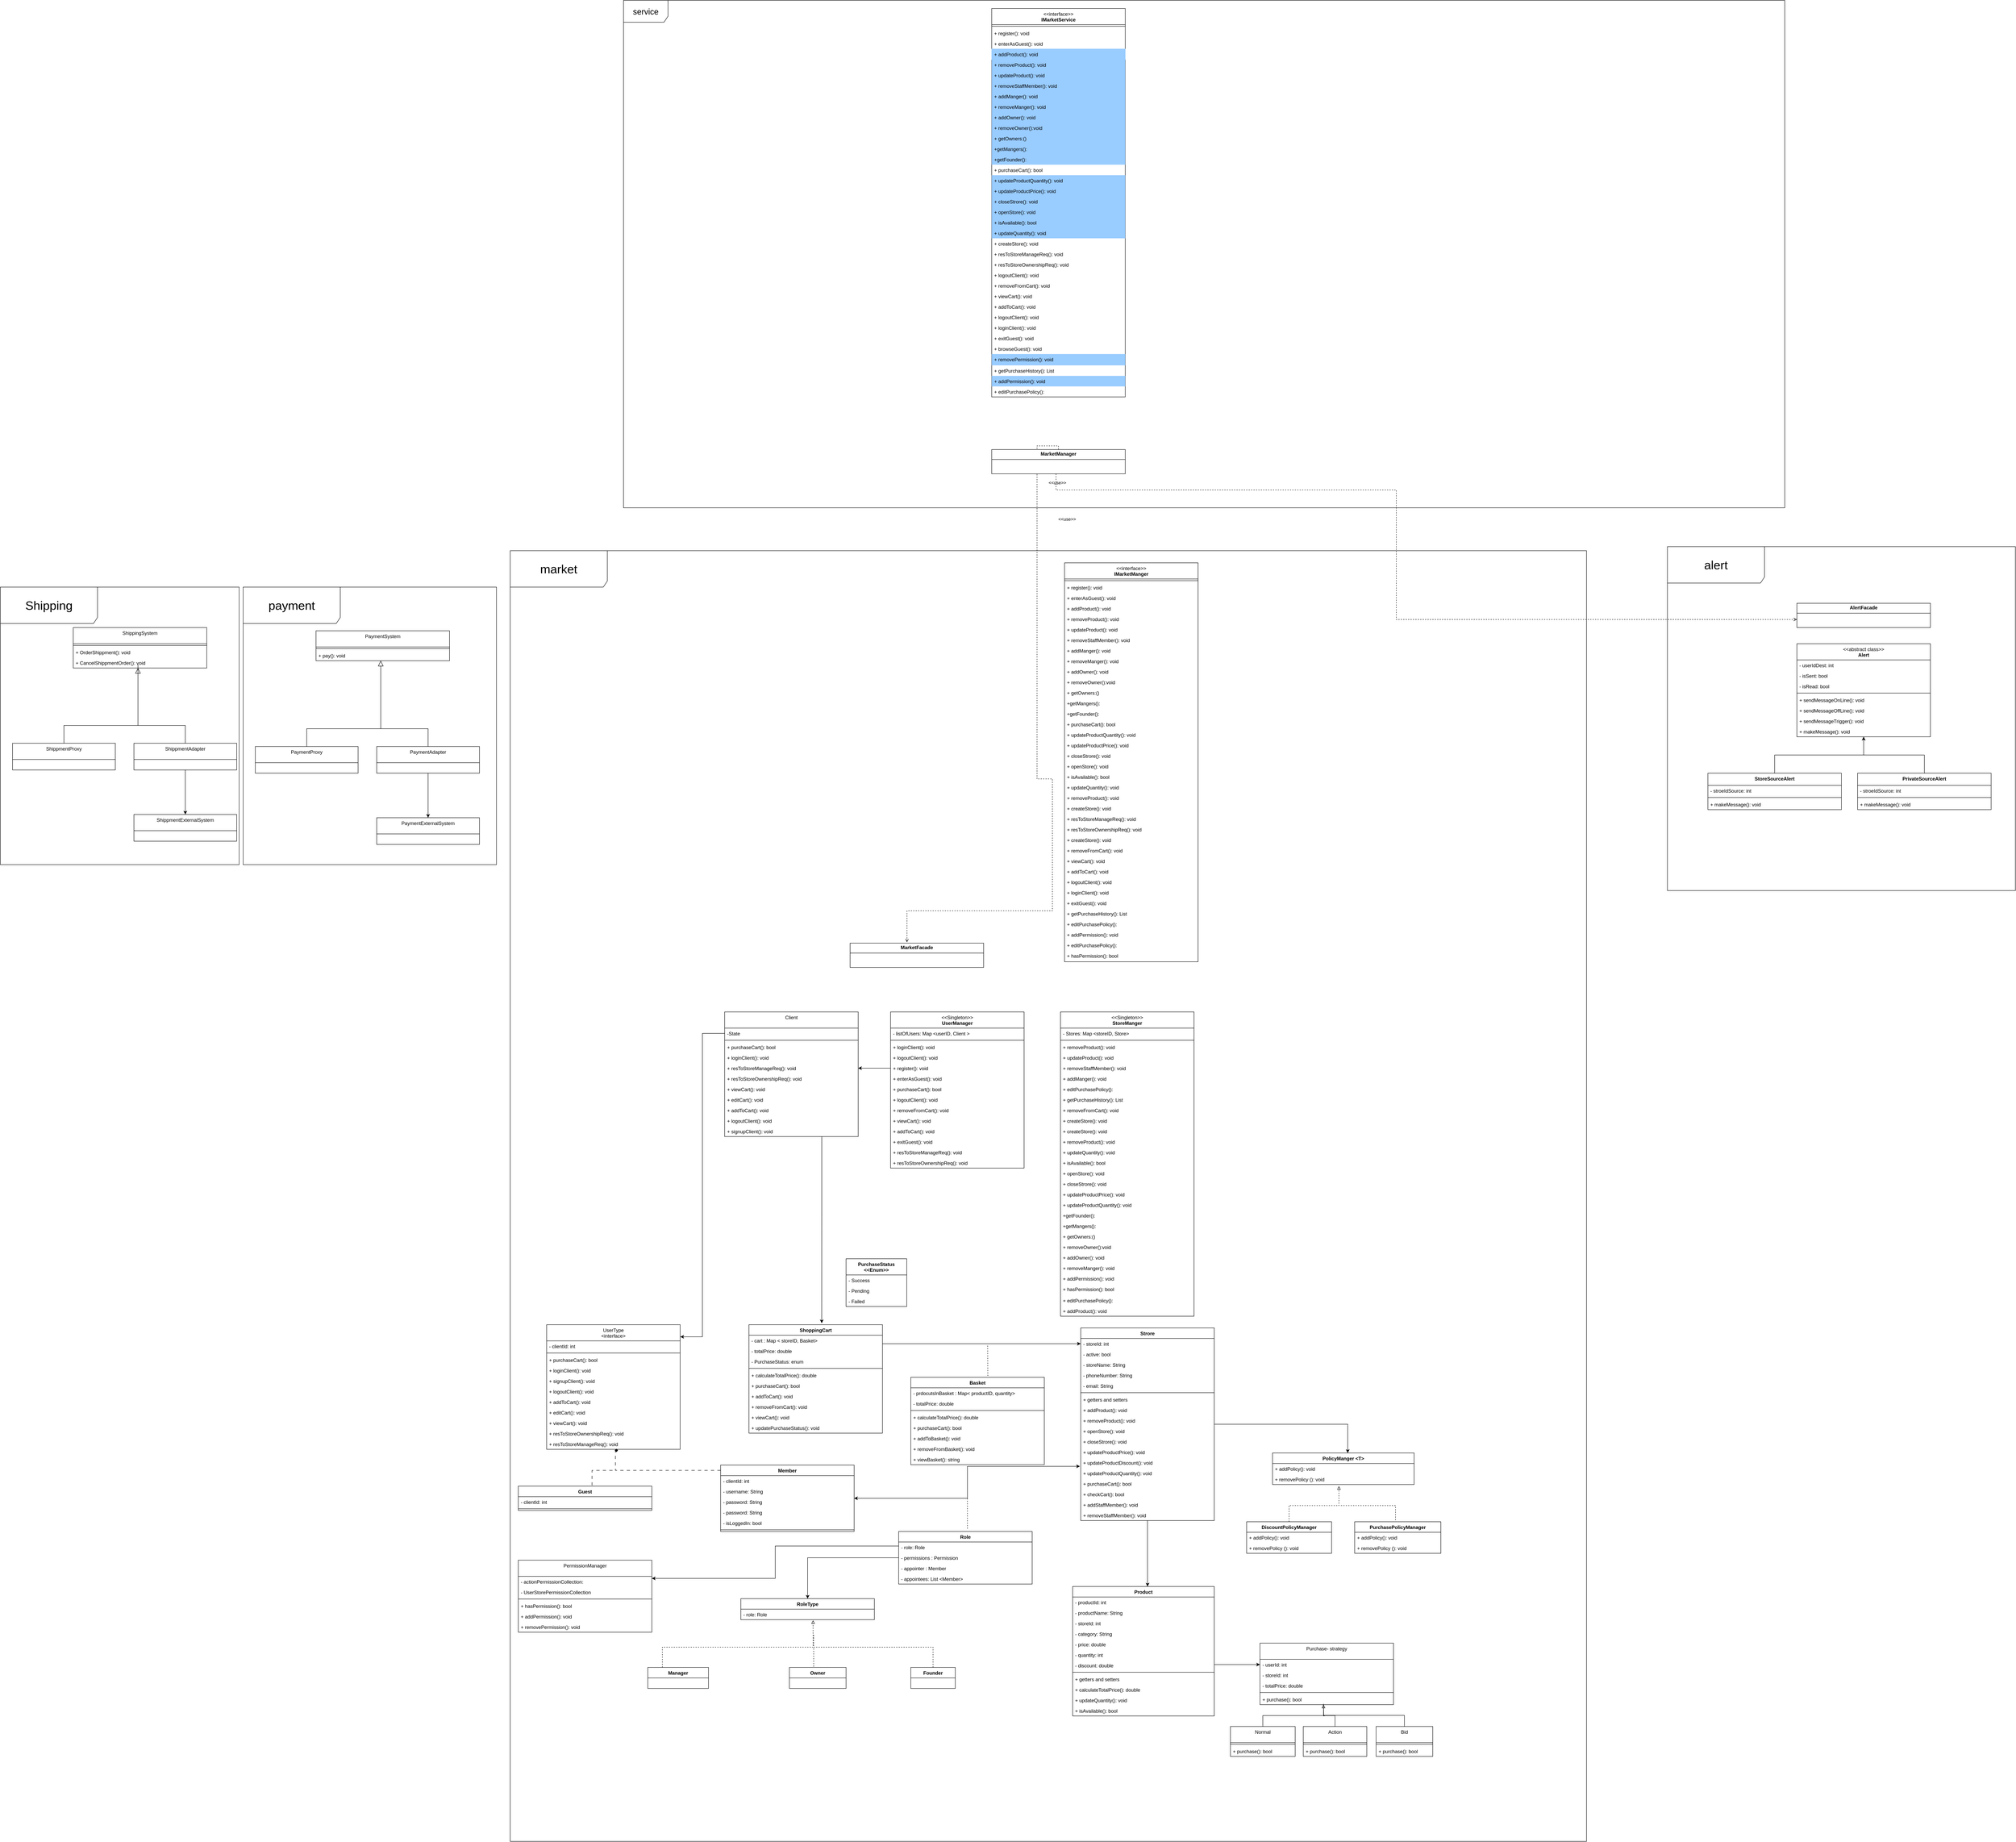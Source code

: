 <mxfile version="24.3.1" type="device">
  <diagram name="‫עמוד-1‬" id="TzBRaIEQAyytvSw9Mdv-">
    <mxGraphModel dx="3210" dy="1845" grid="1" gridSize="10" guides="1" tooltips="1" connect="1" arrows="1" fold="1" page="1" pageScale="1" pageWidth="827" pageHeight="1169" math="0" shadow="0">
      <root>
        <mxCell id="0" />
        <mxCell id="1" parent="0" />
        <mxCell id="pJkwpibmYWs6iMc-g0Pl-5" value="Product" style="swimlane;fontStyle=1;align=center;verticalAlign=top;childLayout=stackLayout;horizontal=1;startSize=26;horizontalStack=0;resizeParent=1;resizeParentMax=0;resizeLast=0;collapsible=1;marginBottom=0;whiteSpace=wrap;html=1;" parent="1" vertex="1">
          <mxGeometry x="1160" y="2810" width="350" height="320" as="geometry" />
        </mxCell>
        <mxCell id="pJkwpibmYWs6iMc-g0Pl-6" value="- productId: int" style="text;strokeColor=none;fillColor=none;align=left;verticalAlign=top;spacingLeft=4;spacingRight=4;overflow=hidden;rotatable=0;points=[[0,0.5],[1,0.5]];portConstraint=eastwest;whiteSpace=wrap;html=1;" parent="pJkwpibmYWs6iMc-g0Pl-5" vertex="1">
          <mxGeometry y="26" width="350" height="26" as="geometry" />
        </mxCell>
        <mxCell id="pJkwpibmYWs6iMc-g0Pl-9" value="- productName: String" style="text;strokeColor=none;fillColor=none;align=left;verticalAlign=top;spacingLeft=4;spacingRight=4;overflow=hidden;rotatable=0;points=[[0,0.5],[1,0.5]];portConstraint=eastwest;whiteSpace=wrap;html=1;" parent="pJkwpibmYWs6iMc-g0Pl-5" vertex="1">
          <mxGeometry y="52" width="350" height="26" as="geometry" />
        </mxCell>
        <mxCell id="pJkwpibmYWs6iMc-g0Pl-10" value="- storeId: int" style="text;strokeColor=none;fillColor=none;align=left;verticalAlign=top;spacingLeft=4;spacingRight=4;overflow=hidden;rotatable=0;points=[[0,0.5],[1,0.5]];portConstraint=eastwest;whiteSpace=wrap;html=1;" parent="pJkwpibmYWs6iMc-g0Pl-5" vertex="1">
          <mxGeometry y="78" width="350" height="26" as="geometry" />
        </mxCell>
        <mxCell id="pJkwpibmYWs6iMc-g0Pl-11" value="- category: String" style="text;strokeColor=none;fillColor=none;align=left;verticalAlign=top;spacingLeft=4;spacingRight=4;overflow=hidden;rotatable=0;points=[[0,0.5],[1,0.5]];portConstraint=eastwest;whiteSpace=wrap;html=1;" parent="pJkwpibmYWs6iMc-g0Pl-5" vertex="1">
          <mxGeometry y="104" width="350" height="26" as="geometry" />
        </mxCell>
        <mxCell id="pJkwpibmYWs6iMc-g0Pl-12" value="- price: double" style="text;strokeColor=none;fillColor=none;align=left;verticalAlign=top;spacingLeft=4;spacingRight=4;overflow=hidden;rotatable=0;points=[[0,0.5],[1,0.5]];portConstraint=eastwest;whiteSpace=wrap;html=1;" parent="pJkwpibmYWs6iMc-g0Pl-5" vertex="1">
          <mxGeometry y="130" width="350" height="26" as="geometry" />
        </mxCell>
        <mxCell id="pJkwpibmYWs6iMc-g0Pl-14" value="- quantity: int" style="text;strokeColor=none;fillColor=none;align=left;verticalAlign=top;spacingLeft=4;spacingRight=4;overflow=hidden;rotatable=0;points=[[0,0.5],[1,0.5]];portConstraint=eastwest;whiteSpace=wrap;html=1;" parent="pJkwpibmYWs6iMc-g0Pl-5" vertex="1">
          <mxGeometry y="156" width="350" height="26" as="geometry" />
        </mxCell>
        <mxCell id="pJkwpibmYWs6iMc-g0Pl-13" value="- discount: double" style="text;strokeColor=none;fillColor=none;align=left;verticalAlign=top;spacingLeft=4;spacingRight=4;overflow=hidden;rotatable=0;points=[[0,0.5],[1,0.5]];portConstraint=eastwest;whiteSpace=wrap;html=1;" parent="pJkwpibmYWs6iMc-g0Pl-5" vertex="1">
          <mxGeometry y="182" width="350" height="26" as="geometry" />
        </mxCell>
        <mxCell id="pJkwpibmYWs6iMc-g0Pl-7" value="" style="line;strokeWidth=1;fillColor=none;align=left;verticalAlign=middle;spacingTop=-1;spacingLeft=3;spacingRight=3;rotatable=0;labelPosition=right;points=[];portConstraint=eastwest;strokeColor=inherit;" parent="pJkwpibmYWs6iMc-g0Pl-5" vertex="1">
          <mxGeometry y="208" width="350" height="8" as="geometry" />
        </mxCell>
        <mxCell id="pJkwpibmYWs6iMc-g0Pl-8" value="+ getters and setters" style="text;strokeColor=none;fillColor=none;align=left;verticalAlign=top;spacingLeft=4;spacingRight=4;overflow=hidden;rotatable=0;points=[[0,0.5],[1,0.5]];portConstraint=eastwest;whiteSpace=wrap;html=1;" parent="pJkwpibmYWs6iMc-g0Pl-5" vertex="1">
          <mxGeometry y="216" width="350" height="26" as="geometry" />
        </mxCell>
        <mxCell id="pJkwpibmYWs6iMc-g0Pl-15" value="+ calculateTotalPrice(): double" style="text;strokeColor=none;fillColor=none;align=left;verticalAlign=top;spacingLeft=4;spacingRight=4;overflow=hidden;rotatable=0;points=[[0,0.5],[1,0.5]];portConstraint=eastwest;whiteSpace=wrap;html=1;" parent="pJkwpibmYWs6iMc-g0Pl-5" vertex="1">
          <mxGeometry y="242" width="350" height="26" as="geometry" />
        </mxCell>
        <mxCell id="pJkwpibmYWs6iMc-g0Pl-16" value="+ updateQuantity(): void" style="text;strokeColor=none;fillColor=none;align=left;verticalAlign=top;spacingLeft=4;spacingRight=4;overflow=hidden;rotatable=0;points=[[0,0.5],[1,0.5]];portConstraint=eastwest;whiteSpace=wrap;html=1;" parent="pJkwpibmYWs6iMc-g0Pl-5" vertex="1">
          <mxGeometry y="268" width="350" height="26" as="geometry" />
        </mxCell>
        <mxCell id="pJkwpibmYWs6iMc-g0Pl-37" value="+ isAvailable(): bool" style="text;strokeColor=none;fillColor=none;align=left;verticalAlign=top;spacingLeft=4;spacingRight=4;overflow=hidden;rotatable=0;points=[[0,0.5],[1,0.5]];portConstraint=eastwest;whiteSpace=wrap;html=1;" parent="pJkwpibmYWs6iMc-g0Pl-5" vertex="1">
          <mxGeometry y="294" width="350" height="26" as="geometry" />
        </mxCell>
        <mxCell id="pJkwpibmYWs6iMc-g0Pl-17" value="Strore" style="swimlane;fontStyle=1;align=center;verticalAlign=top;childLayout=stackLayout;horizontal=1;startSize=26;horizontalStack=0;resizeParent=1;resizeParentMax=0;resizeLast=0;collapsible=1;marginBottom=0;whiteSpace=wrap;html=1;" parent="1" vertex="1">
          <mxGeometry x="1180" y="2171" width="330" height="476" as="geometry" />
        </mxCell>
        <mxCell id="pJkwpibmYWs6iMc-g0Pl-18" value="- storeId: int" style="text;strokeColor=none;fillColor=none;align=left;verticalAlign=top;spacingLeft=4;spacingRight=4;overflow=hidden;rotatable=0;points=[[0,0.5],[1,0.5]];portConstraint=eastwest;whiteSpace=wrap;html=1;" parent="pJkwpibmYWs6iMc-g0Pl-17" vertex="1">
          <mxGeometry y="26" width="330" height="26" as="geometry" />
        </mxCell>
        <mxCell id="pJkwpibmYWs6iMc-g0Pl-29" value="- active: bool" style="text;strokeColor=none;fillColor=none;align=left;verticalAlign=top;spacingLeft=4;spacingRight=4;overflow=hidden;rotatable=0;points=[[0,0.5],[1,0.5]];portConstraint=eastwest;whiteSpace=wrap;html=1;" parent="pJkwpibmYWs6iMc-g0Pl-17" vertex="1">
          <mxGeometry y="52" width="330" height="26" as="geometry" />
        </mxCell>
        <mxCell id="pJkwpibmYWs6iMc-g0Pl-19" value="- storeName: String" style="text;strokeColor=none;fillColor=none;align=left;verticalAlign=top;spacingLeft=4;spacingRight=4;overflow=hidden;rotatable=0;points=[[0,0.5],[1,0.5]];portConstraint=eastwest;whiteSpace=wrap;html=1;" parent="pJkwpibmYWs6iMc-g0Pl-17" vertex="1">
          <mxGeometry y="78" width="330" height="26" as="geometry" />
        </mxCell>
        <mxCell id="pJkwpibmYWs6iMc-g0Pl-20" value="- phoneNumber: String" style="text;strokeColor=none;fillColor=none;align=left;verticalAlign=top;spacingLeft=4;spacingRight=4;overflow=hidden;rotatable=0;points=[[0,0.5],[1,0.5]];portConstraint=eastwest;whiteSpace=wrap;html=1;" parent="pJkwpibmYWs6iMc-g0Pl-17" vertex="1">
          <mxGeometry y="104" width="330" height="26" as="geometry" />
        </mxCell>
        <mxCell id="pJkwpibmYWs6iMc-g0Pl-21" value="- email: String" style="text;strokeColor=none;fillColor=none;align=left;verticalAlign=top;spacingLeft=4;spacingRight=4;overflow=hidden;rotatable=0;points=[[0,0.5],[1,0.5]];portConstraint=eastwest;whiteSpace=wrap;html=1;" parent="pJkwpibmYWs6iMc-g0Pl-17" vertex="1">
          <mxGeometry y="130" width="330" height="26" as="geometry" />
        </mxCell>
        <mxCell id="pJkwpibmYWs6iMc-g0Pl-25" value="" style="line;strokeWidth=1;fillColor=none;align=left;verticalAlign=middle;spacingTop=-1;spacingLeft=3;spacingRight=3;rotatable=0;labelPosition=right;points=[];portConstraint=eastwest;strokeColor=inherit;" parent="pJkwpibmYWs6iMc-g0Pl-17" vertex="1">
          <mxGeometry y="156" width="330" height="8" as="geometry" />
        </mxCell>
        <mxCell id="pJkwpibmYWs6iMc-g0Pl-26" value="+ getters and setters" style="text;strokeColor=none;fillColor=none;align=left;verticalAlign=top;spacingLeft=4;spacingRight=4;overflow=hidden;rotatable=0;points=[[0,0.5],[1,0.5]];portConstraint=eastwest;whiteSpace=wrap;html=1;" parent="pJkwpibmYWs6iMc-g0Pl-17" vertex="1">
          <mxGeometry y="164" width="330" height="26" as="geometry" />
        </mxCell>
        <mxCell id="pJkwpibmYWs6iMc-g0Pl-27" value="+ addProduct(): void" style="text;strokeColor=none;fillColor=none;align=left;verticalAlign=top;spacingLeft=4;spacingRight=4;overflow=hidden;rotatable=0;points=[[0,0.5],[1,0.5]];portConstraint=eastwest;whiteSpace=wrap;html=1;" parent="pJkwpibmYWs6iMc-g0Pl-17" vertex="1">
          <mxGeometry y="190" width="330" height="26" as="geometry" />
        </mxCell>
        <mxCell id="pJkwpibmYWs6iMc-g0Pl-28" value="+ removeProduct(): void" style="text;strokeColor=none;fillColor=none;align=left;verticalAlign=top;spacingLeft=4;spacingRight=4;overflow=hidden;rotatable=0;points=[[0,0.5],[1,0.5]];portConstraint=eastwest;whiteSpace=wrap;html=1;" parent="pJkwpibmYWs6iMc-g0Pl-17" vertex="1">
          <mxGeometry y="216" width="330" height="26" as="geometry" />
        </mxCell>
        <mxCell id="pJkwpibmYWs6iMc-g0Pl-30" value="+ openStore(): void" style="text;strokeColor=none;fillColor=none;align=left;verticalAlign=top;spacingLeft=4;spacingRight=4;overflow=hidden;rotatable=0;points=[[0,0.5],[1,0.5]];portConstraint=eastwest;whiteSpace=wrap;html=1;" parent="pJkwpibmYWs6iMc-g0Pl-17" vertex="1">
          <mxGeometry y="242" width="330" height="26" as="geometry" />
        </mxCell>
        <mxCell id="pJkwpibmYWs6iMc-g0Pl-31" value="+ closeStrore(): void" style="text;strokeColor=none;fillColor=none;align=left;verticalAlign=top;spacingLeft=4;spacingRight=4;overflow=hidden;rotatable=0;points=[[0,0.5],[1,0.5]];portConstraint=eastwest;whiteSpace=wrap;html=1;" parent="pJkwpibmYWs6iMc-g0Pl-17" vertex="1">
          <mxGeometry y="268" width="330" height="26" as="geometry" />
        </mxCell>
        <mxCell id="pJkwpibmYWs6iMc-g0Pl-32" value="+ updateProductPrice(): void" style="text;strokeColor=none;fillColor=none;align=left;verticalAlign=top;spacingLeft=4;spacingRight=4;overflow=hidden;rotatable=0;points=[[0,0.5],[1,0.5]];portConstraint=eastwest;whiteSpace=wrap;html=1;" parent="pJkwpibmYWs6iMc-g0Pl-17" vertex="1">
          <mxGeometry y="294" width="330" height="26" as="geometry" />
        </mxCell>
        <mxCell id="pJkwpibmYWs6iMc-g0Pl-33" value="+ updateProductDiscount(): void" style="text;strokeColor=none;fillColor=none;align=left;verticalAlign=top;spacingLeft=4;spacingRight=4;overflow=hidden;rotatable=0;points=[[0,0.5],[1,0.5]];portConstraint=eastwest;whiteSpace=wrap;html=1;" parent="pJkwpibmYWs6iMc-g0Pl-17" vertex="1">
          <mxGeometry y="320" width="330" height="26" as="geometry" />
        </mxCell>
        <mxCell id="pJkwpibmYWs6iMc-g0Pl-34" value="+ updateProductQuantity(): void" style="text;strokeColor=none;fillColor=none;align=left;verticalAlign=top;spacingLeft=4;spacingRight=4;overflow=hidden;rotatable=0;points=[[0,0.5],[1,0.5]];portConstraint=eastwest;whiteSpace=wrap;html=1;" parent="pJkwpibmYWs6iMc-g0Pl-17" vertex="1">
          <mxGeometry y="346" width="330" height="26" as="geometry" />
        </mxCell>
        <mxCell id="pJkwpibmYWs6iMc-g0Pl-35" value="+ purchaseCart(): bool" style="text;strokeColor=none;fillColor=none;align=left;verticalAlign=top;spacingLeft=4;spacingRight=4;overflow=hidden;rotatable=0;points=[[0,0.5],[1,0.5]];portConstraint=eastwest;whiteSpace=wrap;html=1;" parent="pJkwpibmYWs6iMc-g0Pl-17" vertex="1">
          <mxGeometry y="372" width="330" height="26" as="geometry" />
        </mxCell>
        <mxCell id="pJkwpibmYWs6iMc-g0Pl-36" value="+ checkCart(): bool" style="text;strokeColor=none;fillColor=none;align=left;verticalAlign=top;spacingLeft=4;spacingRight=4;overflow=hidden;rotatable=0;points=[[0,0.5],[1,0.5]];portConstraint=eastwest;whiteSpace=wrap;html=1;" parent="pJkwpibmYWs6iMc-g0Pl-17" vertex="1">
          <mxGeometry y="398" width="330" height="26" as="geometry" />
        </mxCell>
        <mxCell id="pJkwpibmYWs6iMc-g0Pl-60" value="+ addStaffMember(): void" style="text;strokeColor=none;fillColor=none;align=left;verticalAlign=top;spacingLeft=4;spacingRight=4;overflow=hidden;rotatable=0;points=[[0,0.5],[1,0.5]];portConstraint=eastwest;whiteSpace=wrap;html=1;" parent="pJkwpibmYWs6iMc-g0Pl-17" vertex="1">
          <mxGeometry y="424" width="330" height="26" as="geometry" />
        </mxCell>
        <mxCell id="pJkwpibmYWs6iMc-g0Pl-61" value="+ removeStaffMember(): void" style="text;strokeColor=none;fillColor=none;align=left;verticalAlign=top;spacingLeft=4;spacingRight=4;overflow=hidden;rotatable=0;points=[[0,0.5],[1,0.5]];portConstraint=eastwest;whiteSpace=wrap;html=1;" parent="pJkwpibmYWs6iMc-g0Pl-17" vertex="1">
          <mxGeometry y="450" width="330" height="26" as="geometry" />
        </mxCell>
        <mxCell id="pJkwpibmYWs6iMc-g0Pl-82" value="&lt;p style=&quot;margin:0px;margin-top:4px;text-align:center;&quot;&gt;&lt;b&gt;MarketFacade&lt;/b&gt;&lt;/p&gt;&lt;hr size=&quot;1&quot; style=&quot;border-style:solid;&quot;&gt;&lt;div style=&quot;height:2px;&quot;&gt;&lt;/div&gt;" style="verticalAlign=top;align=left;overflow=fill;html=1;whiteSpace=wrap;" parent="1" vertex="1">
          <mxGeometry x="610" y="1220" width="330" height="60" as="geometry" />
        </mxCell>
        <mxCell id="pJkwpibmYWs6iMc-g0Pl-86" value="&lt;div&gt;&lt;span style=&quot;font-weight: normal;&quot;&gt;&amp;lt;&amp;lt;abstract class&amp;gt;&amp;gt;&lt;/span&gt;&lt;/div&gt;Alert" style="swimlane;fontStyle=1;align=center;verticalAlign=top;childLayout=stackLayout;horizontal=1;startSize=40;horizontalStack=0;resizeParent=1;resizeParentMax=0;resizeLast=0;collapsible=1;marginBottom=0;whiteSpace=wrap;html=1;" parent="1" vertex="1">
          <mxGeometry x="2950" y="480" width="330" height="230" as="geometry" />
        </mxCell>
        <mxCell id="pJkwpibmYWs6iMc-g0Pl-87" value="- userIdDest: int" style="text;strokeColor=none;fillColor=none;align=left;verticalAlign=top;spacingLeft=4;spacingRight=4;overflow=hidden;rotatable=0;points=[[0,0.5],[1,0.5]];portConstraint=eastwest;whiteSpace=wrap;html=1;" parent="pJkwpibmYWs6iMc-g0Pl-86" vertex="1">
          <mxGeometry y="40" width="330" height="26" as="geometry" />
        </mxCell>
        <mxCell id="pJkwpibmYWs6iMc-g0Pl-92" value="- isSent: bool" style="text;strokeColor=none;fillColor=none;align=left;verticalAlign=top;spacingLeft=4;spacingRight=4;overflow=hidden;rotatable=0;points=[[0,0.5],[1,0.5]];portConstraint=eastwest;whiteSpace=wrap;html=1;" parent="pJkwpibmYWs6iMc-g0Pl-86" vertex="1">
          <mxGeometry y="66" width="330" height="26" as="geometry" />
        </mxCell>
        <mxCell id="pJkwpibmYWs6iMc-g0Pl-93" value="- isRead: bool" style="text;strokeColor=none;fillColor=none;align=left;verticalAlign=top;spacingLeft=4;spacingRight=4;overflow=hidden;rotatable=0;points=[[0,0.5],[1,0.5]];portConstraint=eastwest;whiteSpace=wrap;html=1;" parent="pJkwpibmYWs6iMc-g0Pl-86" vertex="1">
          <mxGeometry y="92" width="330" height="26" as="geometry" />
        </mxCell>
        <mxCell id="pJkwpibmYWs6iMc-g0Pl-88" value="" style="line;strokeWidth=1;fillColor=none;align=left;verticalAlign=middle;spacingTop=-1;spacingLeft=3;spacingRight=3;rotatable=0;labelPosition=right;points=[];portConstraint=eastwest;strokeColor=inherit;" parent="pJkwpibmYWs6iMc-g0Pl-86" vertex="1">
          <mxGeometry y="118" width="330" height="8" as="geometry" />
        </mxCell>
        <mxCell id="pJkwpibmYWs6iMc-g0Pl-89" value="+ sendMessageOnLine(): void" style="text;strokeColor=none;fillColor=none;align=left;verticalAlign=top;spacingLeft=4;spacingRight=4;overflow=hidden;rotatable=0;points=[[0,0.5],[1,0.5]];portConstraint=eastwest;whiteSpace=wrap;html=1;" parent="pJkwpibmYWs6iMc-g0Pl-86" vertex="1">
          <mxGeometry y="126" width="330" height="26" as="geometry" />
        </mxCell>
        <mxCell id="pJkwpibmYWs6iMc-g0Pl-90" value="+ sendMessageOffLine(): void" style="text;strokeColor=none;fillColor=none;align=left;verticalAlign=top;spacingLeft=4;spacingRight=4;overflow=hidden;rotatable=0;points=[[0,0.5],[1,0.5]];portConstraint=eastwest;whiteSpace=wrap;html=1;" parent="pJkwpibmYWs6iMc-g0Pl-86" vertex="1">
          <mxGeometry y="152" width="330" height="26" as="geometry" />
        </mxCell>
        <mxCell id="pJkwpibmYWs6iMc-g0Pl-91" value="+ sendMessageTrigger(): void" style="text;strokeColor=none;fillColor=none;align=left;verticalAlign=top;spacingLeft=4;spacingRight=4;overflow=hidden;rotatable=0;points=[[0,0.5],[1,0.5]];portConstraint=eastwest;whiteSpace=wrap;html=1;" parent="pJkwpibmYWs6iMc-g0Pl-86" vertex="1">
          <mxGeometry y="178" width="330" height="26" as="geometry" />
        </mxCell>
        <mxCell id="pJkwpibmYWs6iMc-g0Pl-102" value="+ makeMessage(): void" style="text;strokeColor=none;fillColor=none;align=left;verticalAlign=top;spacingLeft=4;spacingRight=4;overflow=hidden;rotatable=0;points=[[0,0.5],[1,0.5]];portConstraint=eastwest;whiteSpace=wrap;html=1;" parent="pJkwpibmYWs6iMc-g0Pl-86" vertex="1">
          <mxGeometry y="204" width="330" height="26" as="geometry" />
        </mxCell>
        <mxCell id="pJkwpibmYWs6iMc-g0Pl-109" style="edgeStyle=orthogonalEdgeStyle;rounded=0;orthogonalLoop=1;jettySize=auto;html=1;exitX=0.5;exitY=0;exitDx=0;exitDy=0;" parent="1" source="pJkwpibmYWs6iMc-g0Pl-94" target="pJkwpibmYWs6iMc-g0Pl-86" edge="1">
          <mxGeometry relative="1" as="geometry" />
        </mxCell>
        <mxCell id="pJkwpibmYWs6iMc-g0Pl-94" value="&lt;div&gt;&lt;span style=&quot;background-color: initial;&quot;&gt;StoreSourceAlert&lt;/span&gt;&lt;br&gt;&lt;/div&gt;" style="swimlane;fontStyle=1;align=center;verticalAlign=top;childLayout=stackLayout;horizontal=1;startSize=30;horizontalStack=0;resizeParent=1;resizeParentMax=0;resizeLast=0;collapsible=1;marginBottom=0;whiteSpace=wrap;html=1;" parent="1" vertex="1">
          <mxGeometry x="2730" y="800" width="330" height="90" as="geometry" />
        </mxCell>
        <mxCell id="pJkwpibmYWs6iMc-g0Pl-95" value="- stroeIdSource: int" style="text;strokeColor=none;fillColor=none;align=left;verticalAlign=top;spacingLeft=4;spacingRight=4;overflow=hidden;rotatable=0;points=[[0,0.5],[1,0.5]];portConstraint=eastwest;whiteSpace=wrap;html=1;" parent="pJkwpibmYWs6iMc-g0Pl-94" vertex="1">
          <mxGeometry y="30" width="330" height="26" as="geometry" />
        </mxCell>
        <mxCell id="pJkwpibmYWs6iMc-g0Pl-98" value="" style="line;strokeWidth=1;fillColor=none;align=left;verticalAlign=middle;spacingTop=-1;spacingLeft=3;spacingRight=3;rotatable=0;labelPosition=right;points=[];portConstraint=eastwest;strokeColor=inherit;" parent="pJkwpibmYWs6iMc-g0Pl-94" vertex="1">
          <mxGeometry y="56" width="330" height="8" as="geometry" />
        </mxCell>
        <mxCell id="pJkwpibmYWs6iMc-g0Pl-103" value="+ makeMessage(): void" style="text;strokeColor=none;fillColor=none;align=left;verticalAlign=top;spacingLeft=4;spacingRight=4;overflow=hidden;rotatable=0;points=[[0,0.5],[1,0.5]];portConstraint=eastwest;whiteSpace=wrap;html=1;" parent="pJkwpibmYWs6iMc-g0Pl-94" vertex="1">
          <mxGeometry y="64" width="330" height="26" as="geometry" />
        </mxCell>
        <mxCell id="pJkwpibmYWs6iMc-g0Pl-108" style="edgeStyle=orthogonalEdgeStyle;rounded=0;orthogonalLoop=1;jettySize=auto;html=1;exitX=0.5;exitY=0;exitDx=0;exitDy=0;" parent="1" source="pJkwpibmYWs6iMc-g0Pl-104" target="pJkwpibmYWs6iMc-g0Pl-86" edge="1">
          <mxGeometry relative="1" as="geometry" />
        </mxCell>
        <mxCell id="pJkwpibmYWs6iMc-g0Pl-104" value="&lt;div&gt;&lt;span style=&quot;background-color: initial;&quot;&gt;PrivateSourceAlert&lt;/span&gt;&lt;br&gt;&lt;/div&gt;" style="swimlane;fontStyle=1;align=center;verticalAlign=top;childLayout=stackLayout;horizontal=1;startSize=30;horizontalStack=0;resizeParent=1;resizeParentMax=0;resizeLast=0;collapsible=1;marginBottom=0;whiteSpace=wrap;html=1;" parent="1" vertex="1">
          <mxGeometry x="3100" y="800" width="330" height="90" as="geometry" />
        </mxCell>
        <mxCell id="pJkwpibmYWs6iMc-g0Pl-105" value="- stroeIdSource: int" style="text;strokeColor=none;fillColor=none;align=left;verticalAlign=top;spacingLeft=4;spacingRight=4;overflow=hidden;rotatable=0;points=[[0,0.5],[1,0.5]];portConstraint=eastwest;whiteSpace=wrap;html=1;" parent="pJkwpibmYWs6iMc-g0Pl-104" vertex="1">
          <mxGeometry y="30" width="330" height="26" as="geometry" />
        </mxCell>
        <mxCell id="pJkwpibmYWs6iMc-g0Pl-106" value="" style="line;strokeWidth=1;fillColor=none;align=left;verticalAlign=middle;spacingTop=-1;spacingLeft=3;spacingRight=3;rotatable=0;labelPosition=right;points=[];portConstraint=eastwest;strokeColor=inherit;" parent="pJkwpibmYWs6iMc-g0Pl-104" vertex="1">
          <mxGeometry y="56" width="330" height="8" as="geometry" />
        </mxCell>
        <mxCell id="pJkwpibmYWs6iMc-g0Pl-107" value="+ makeMessage(): void" style="text;strokeColor=none;fillColor=none;align=left;verticalAlign=top;spacingLeft=4;spacingRight=4;overflow=hidden;rotatable=0;points=[[0,0.5],[1,0.5]];portConstraint=eastwest;whiteSpace=wrap;html=1;" parent="pJkwpibmYWs6iMc-g0Pl-104" vertex="1">
          <mxGeometry y="64" width="330" height="26" as="geometry" />
        </mxCell>
        <mxCell id="FDom4B-1fI0kme8VLFCk-36" value="&lt;span style=&quot;font-weight: 400;&quot;&gt;PaymentSystem&lt;/span&gt;&lt;div&gt;&lt;/div&gt;" style="swimlane;fontStyle=1;align=center;verticalAlign=top;childLayout=stackLayout;horizontal=1;startSize=40;horizontalStack=0;resizeParent=1;resizeParentMax=0;resizeLast=0;collapsible=1;marginBottom=0;whiteSpace=wrap;html=1;" parent="1" vertex="1">
          <mxGeometry x="-710" y="448" width="330" height="74" as="geometry" />
        </mxCell>
        <mxCell id="FDom4B-1fI0kme8VLFCk-38" value="" style="line;strokeWidth=1;fillColor=none;align=left;verticalAlign=middle;spacingTop=-1;spacingLeft=3;spacingRight=3;rotatable=0;labelPosition=right;points=[];portConstraint=eastwest;strokeColor=inherit;" parent="FDom4B-1fI0kme8VLFCk-36" vertex="1">
          <mxGeometry y="40" width="330" height="8" as="geometry" />
        </mxCell>
        <mxCell id="FDom4B-1fI0kme8VLFCk-39" value="+ pay(): void" style="text;strokeColor=none;fillColor=none;align=left;verticalAlign=top;spacingLeft=4;spacingRight=4;overflow=hidden;rotatable=0;points=[[0,0.5],[1,0.5]];portConstraint=eastwest;whiteSpace=wrap;html=1;" parent="FDom4B-1fI0kme8VLFCk-36" vertex="1">
          <mxGeometry y="48" width="330" height="26" as="geometry" />
        </mxCell>
        <mxCell id="Y52V_lKeD_fTKlsu9Hky-25" style="edgeStyle=orthogonalEdgeStyle;rounded=0;orthogonalLoop=1;jettySize=auto;html=1;entryX=0.5;entryY=0;entryDx=0;entryDy=0;" parent="1" source="FDom4B-1fI0kme8VLFCk-43" target="Y52V_lKeD_fTKlsu9Hky-24" edge="1">
          <mxGeometry relative="1" as="geometry" />
        </mxCell>
        <mxCell id="FDom4B-1fI0kme8VLFCk-43" value="&lt;span style=&quot;font-weight: 400;&quot;&gt;PaymentAdapter&lt;/span&gt;&lt;div&gt;&lt;/div&gt;" style="swimlane;fontStyle=1;align=center;verticalAlign=top;childLayout=stackLayout;horizontal=1;startSize=40;horizontalStack=0;resizeParent=1;resizeParentMax=0;resizeLast=0;collapsible=1;marginBottom=0;whiteSpace=wrap;html=1;" parent="1" vertex="1">
          <mxGeometry x="-560" y="734" width="254" height="66" as="geometry" />
        </mxCell>
        <mxCell id="FDom4B-1fI0kme8VLFCk-168" style="edgeStyle=orthogonalEdgeStyle;rounded=0;orthogonalLoop=1;jettySize=auto;html=1;exitX=0.5;exitY=1;exitDx=0;exitDy=0;entryX=0.426;entryY=-0.037;entryDx=0;entryDy=0;dashed=1;endArrow=open;endFill=0;entryPerimeter=0;" parent="1" source="FDom4B-1fI0kme8VLFCk-157" target="pJkwpibmYWs6iMc-g0Pl-82" edge="1">
          <mxGeometry relative="1" as="geometry">
            <Array as="points">
              <mxPoint x="1125" y="-9" />
              <mxPoint x="1072" y="-9" />
              <mxPoint x="1072" y="814" />
              <mxPoint x="1110" y="814" />
              <mxPoint x="1110" y="1140" />
              <mxPoint x="750" y="1140" />
            </Array>
          </mxGeometry>
        </mxCell>
        <mxCell id="FDom4B-1fI0kme8VLFCk-169" value="&amp;lt;&amp;lt;use&amp;gt;&amp;gt;" style="edgeLabel;html=1;align=center;verticalAlign=middle;resizable=0;points=[];" parent="FDom4B-1fI0kme8VLFCk-168" vertex="1" connectable="0">
          <mxGeometry x="-0.939" y="3" relative="1" as="geometry">
            <mxPoint y="75" as="offset" />
          </mxGeometry>
        </mxCell>
        <mxCell id="FDom4B-1fI0kme8VLFCk-157" value="&lt;p style=&quot;margin:0px;margin-top:4px;text-align:center;&quot;&gt;&lt;b&gt;MarketManager&lt;/b&gt;&lt;/p&gt;&lt;hr size=&quot;1&quot; style=&quot;border-style:solid;&quot;&gt;&lt;div style=&quot;height:2px;&quot;&gt;&lt;/div&gt;" style="verticalAlign=top;align=left;overflow=fill;html=1;whiteSpace=wrap;" parent="1" vertex="1">
          <mxGeometry x="960" width="330" height="60" as="geometry" />
        </mxCell>
        <mxCell id="FDom4B-1fI0kme8VLFCk-160" value="&lt;font style=&quot;font-size: 20px;&quot;&gt;service&lt;/font&gt;" style="shape=umlFrame;whiteSpace=wrap;html=1;pointerEvents=0;width=110;height=54;" parent="1" vertex="1">
          <mxGeometry x="50" y="-1110" width="2870" height="1254" as="geometry" />
        </mxCell>
        <mxCell id="FDom4B-1fI0kme8VLFCk-162" value="&lt;font style=&quot;font-size: 30px;&quot;&gt;market&lt;/font&gt;" style="shape=umlFrame;whiteSpace=wrap;html=1;pointerEvents=0;width=240;height=90;" parent="1" vertex="1">
          <mxGeometry x="-230" y="250" width="2660" height="3190" as="geometry" />
        </mxCell>
        <mxCell id="FDom4B-1fI0kme8VLFCk-163" value="&lt;font style=&quot;font-size: 30px;&quot;&gt;alert&lt;/font&gt;" style="shape=umlFrame;whiteSpace=wrap;html=1;pointerEvents=0;width=240;height=90;" parent="1" vertex="1">
          <mxGeometry x="2630" y="240" width="860" height="850" as="geometry" />
        </mxCell>
        <mxCell id="FDom4B-1fI0kme8VLFCk-165" value="&lt;font style=&quot;font-size: 30px;&quot;&gt;Shipping&lt;/font&gt;" style="shape=umlFrame;whiteSpace=wrap;html=1;pointerEvents=0;width=240;height=90;" parent="1" vertex="1">
          <mxGeometry x="-1490" y="340" width="590" height="686" as="geometry" />
        </mxCell>
        <mxCell id="FDom4B-1fI0kme8VLFCk-166" value="&lt;font style=&quot;font-size: 30px;&quot;&gt;payment&lt;/font&gt;" style="shape=umlFrame;whiteSpace=wrap;html=1;pointerEvents=0;width=240;height=90;" parent="1" vertex="1">
          <mxGeometry x="-890" y="340" width="626" height="686" as="geometry" />
        </mxCell>
        <mxCell id="FDom4B-1fI0kme8VLFCk-171" value="&lt;p style=&quot;margin:0px;margin-top:4px;text-align:center;&quot;&gt;&lt;b&gt;AlertFacade&lt;/b&gt;&lt;/p&gt;&lt;hr size=&quot;1&quot; style=&quot;border-style:solid;&quot;&gt;&lt;div style=&quot;height:2px;&quot;&gt;&lt;/div&gt;" style="verticalAlign=top;align=left;overflow=fill;html=1;whiteSpace=wrap;" parent="1" vertex="1">
          <mxGeometry x="2950" y="380" width="330" height="60" as="geometry" />
        </mxCell>
        <mxCell id="FDom4B-1fI0kme8VLFCk-188" value="&lt;span style=&quot;font-weight: 400;&quot;&gt;Purchase- strategy&lt;/span&gt;&lt;div&gt;&lt;/div&gt;" style="swimlane;fontStyle=1;align=center;verticalAlign=top;childLayout=stackLayout;horizontal=1;startSize=40;horizontalStack=0;resizeParent=1;resizeParentMax=0;resizeLast=0;collapsible=1;marginBottom=0;whiteSpace=wrap;html=1;" parent="1" vertex="1">
          <mxGeometry x="1623" y="2950" width="330" height="152" as="geometry" />
        </mxCell>
        <mxCell id="FDom4B-1fI0kme8VLFCk-189" value="- userId: int" style="text;strokeColor=none;fillColor=none;align=left;verticalAlign=top;spacingLeft=4;spacingRight=4;overflow=hidden;rotatable=0;points=[[0,0.5],[1,0.5]];portConstraint=eastwest;whiteSpace=wrap;html=1;" parent="FDom4B-1fI0kme8VLFCk-188" vertex="1">
          <mxGeometry y="40" width="330" height="26" as="geometry" />
        </mxCell>
        <mxCell id="FDom4B-1fI0kme8VLFCk-191" value="- storeId: int" style="text;strokeColor=none;fillColor=none;align=left;verticalAlign=top;spacingLeft=4;spacingRight=4;overflow=hidden;rotatable=0;points=[[0,0.5],[1,0.5]];portConstraint=eastwest;whiteSpace=wrap;html=1;" parent="FDom4B-1fI0kme8VLFCk-188" vertex="1">
          <mxGeometry y="66" width="330" height="26" as="geometry" />
        </mxCell>
        <mxCell id="FDom4B-1fI0kme8VLFCk-193" value="- totalPrice: double" style="text;strokeColor=none;fillColor=none;align=left;verticalAlign=top;spacingLeft=4;spacingRight=4;overflow=hidden;rotatable=0;points=[[0,0.5],[1,0.5]];portConstraint=eastwest;whiteSpace=wrap;html=1;" parent="FDom4B-1fI0kme8VLFCk-188" vertex="1">
          <mxGeometry y="92" width="330" height="26" as="geometry" />
        </mxCell>
        <mxCell id="FDom4B-1fI0kme8VLFCk-194" value="" style="line;strokeWidth=1;fillColor=none;align=left;verticalAlign=middle;spacingTop=-1;spacingLeft=3;spacingRight=3;rotatable=0;labelPosition=right;points=[];portConstraint=eastwest;strokeColor=inherit;" parent="FDom4B-1fI0kme8VLFCk-188" vertex="1">
          <mxGeometry y="118" width="330" height="8" as="geometry" />
        </mxCell>
        <mxCell id="FDom4B-1fI0kme8VLFCk-195" value="+ purchase(): bool" style="text;strokeColor=none;fillColor=none;align=left;verticalAlign=top;spacingLeft=4;spacingRight=4;overflow=hidden;rotatable=0;points=[[0,0.5],[1,0.5]];portConstraint=eastwest;whiteSpace=wrap;html=1;" parent="FDom4B-1fI0kme8VLFCk-188" vertex="1">
          <mxGeometry y="126" width="330" height="26" as="geometry" />
        </mxCell>
        <mxCell id="FDom4B-1fI0kme8VLFCk-196" value="&lt;span style=&quot;font-weight: 400;&quot;&gt;Normal&lt;/span&gt;&lt;div&gt;&lt;/div&gt;" style="swimlane;fontStyle=1;align=center;verticalAlign=top;childLayout=stackLayout;horizontal=1;startSize=40;horizontalStack=0;resizeParent=1;resizeParentMax=0;resizeLast=0;collapsible=1;marginBottom=0;whiteSpace=wrap;html=1;" parent="1" vertex="1">
          <mxGeometry x="1550" y="3156" width="160" height="74" as="geometry" />
        </mxCell>
        <mxCell id="FDom4B-1fI0kme8VLFCk-202" value="" style="line;strokeWidth=1;fillColor=none;align=left;verticalAlign=middle;spacingTop=-1;spacingLeft=3;spacingRight=3;rotatable=0;labelPosition=right;points=[];portConstraint=eastwest;strokeColor=inherit;" parent="FDom4B-1fI0kme8VLFCk-196" vertex="1">
          <mxGeometry y="40" width="160" height="8" as="geometry" />
        </mxCell>
        <mxCell id="FDom4B-1fI0kme8VLFCk-203" value="+ purchase(): bool" style="text;strokeColor=none;fillColor=none;align=left;verticalAlign=top;spacingLeft=4;spacingRight=4;overflow=hidden;rotatable=0;points=[[0,0.5],[1,0.5]];portConstraint=eastwest;whiteSpace=wrap;html=1;" parent="FDom4B-1fI0kme8VLFCk-196" vertex="1">
          <mxGeometry y="48" width="160" height="26" as="geometry" />
        </mxCell>
        <mxCell id="Y52V_lKeD_fTKlsu9Hky-5" style="edgeStyle=orthogonalEdgeStyle;rounded=0;orthogonalLoop=1;jettySize=auto;html=1;exitX=0.5;exitY=0;exitDx=0;exitDy=0;endArrow=none;endFill=0;" parent="1" source="FDom4B-1fI0kme8VLFCk-204" edge="1">
          <mxGeometry relative="1" as="geometry">
            <mxPoint x="1780" y="3100" as="targetPoint" />
          </mxGeometry>
        </mxCell>
        <mxCell id="FDom4B-1fI0kme8VLFCk-204" value="&lt;span style=&quot;font-weight: 400;&quot;&gt;Bid&lt;/span&gt;&lt;div&gt;&lt;/div&gt;" style="swimlane;fontStyle=1;align=center;verticalAlign=top;childLayout=stackLayout;horizontal=1;startSize=40;horizontalStack=0;resizeParent=1;resizeParentMax=0;resizeLast=0;collapsible=1;marginBottom=0;whiteSpace=wrap;html=1;" parent="1" vertex="1">
          <mxGeometry x="1910" y="3156" width="140" height="74" as="geometry" />
        </mxCell>
        <mxCell id="FDom4B-1fI0kme8VLFCk-205" value="" style="line;strokeWidth=1;fillColor=none;align=left;verticalAlign=middle;spacingTop=-1;spacingLeft=3;spacingRight=3;rotatable=0;labelPosition=right;points=[];portConstraint=eastwest;strokeColor=inherit;" parent="FDom4B-1fI0kme8VLFCk-204" vertex="1">
          <mxGeometry y="40" width="140" height="8" as="geometry" />
        </mxCell>
        <mxCell id="FDom4B-1fI0kme8VLFCk-206" value="+ purchase(): bool" style="text;strokeColor=none;fillColor=none;align=left;verticalAlign=top;spacingLeft=4;spacingRight=4;overflow=hidden;rotatable=0;points=[[0,0.5],[1,0.5]];portConstraint=eastwest;whiteSpace=wrap;html=1;" parent="FDom4B-1fI0kme8VLFCk-204" vertex="1">
          <mxGeometry y="48" width="140" height="26" as="geometry" />
        </mxCell>
        <mxCell id="Y52V_lKeD_fTKlsu9Hky-4" style="edgeStyle=orthogonalEdgeStyle;rounded=0;orthogonalLoop=1;jettySize=auto;html=1;exitX=0.5;exitY=0;exitDx=0;exitDy=0;endArrow=block;endFill=0;" parent="1" source="FDom4B-1fI0kme8VLFCk-207" target="FDom4B-1fI0kme8VLFCk-188" edge="1">
          <mxGeometry relative="1" as="geometry">
            <Array as="points">
              <mxPoint x="1809" y="3129" />
              <mxPoint x="1780" y="3129" />
            </Array>
          </mxGeometry>
        </mxCell>
        <mxCell id="FDom4B-1fI0kme8VLFCk-207" value="&lt;span style=&quot;font-weight: 400;&quot;&gt;Action&lt;/span&gt;&lt;div&gt;&lt;/div&gt;" style="swimlane;fontStyle=1;align=center;verticalAlign=top;childLayout=stackLayout;horizontal=1;startSize=40;horizontalStack=0;resizeParent=1;resizeParentMax=0;resizeLast=0;collapsible=1;marginBottom=0;whiteSpace=wrap;html=1;" parent="1" vertex="1">
          <mxGeometry x="1730" y="3156" width="157" height="74" as="geometry" />
        </mxCell>
        <mxCell id="FDom4B-1fI0kme8VLFCk-208" value="" style="line;strokeWidth=1;fillColor=none;align=left;verticalAlign=middle;spacingTop=-1;spacingLeft=3;spacingRight=3;rotatable=0;labelPosition=right;points=[];portConstraint=eastwest;strokeColor=inherit;" parent="FDom4B-1fI0kme8VLFCk-207" vertex="1">
          <mxGeometry y="40" width="157" height="8" as="geometry" />
        </mxCell>
        <mxCell id="FDom4B-1fI0kme8VLFCk-209" value="+ purchase(): bool" style="text;strokeColor=none;fillColor=none;align=left;verticalAlign=top;spacingLeft=4;spacingRight=4;overflow=hidden;rotatable=0;points=[[0,0.5],[1,0.5]];portConstraint=eastwest;whiteSpace=wrap;html=1;" parent="FDom4B-1fI0kme8VLFCk-207" vertex="1">
          <mxGeometry y="48" width="157" height="26" as="geometry" />
        </mxCell>
        <mxCell id="SJU77nNtgm_mmSQfWu9N-107" value="&lt;span style=&quot;font-weight: normal;&quot;&gt;UserType&lt;br&gt;&amp;lt;interface&amp;gt;&lt;/span&gt;" style="swimlane;fontStyle=1;align=center;verticalAlign=top;childLayout=stackLayout;horizontal=1;startSize=40;horizontalStack=0;resizeParent=1;resizeParentMax=0;resizeLast=0;collapsible=1;marginBottom=0;whiteSpace=wrap;html=1;" parent="1" vertex="1">
          <mxGeometry x="-140" y="2163" width="330" height="308" as="geometry" />
        </mxCell>
        <mxCell id="SJU77nNtgm_mmSQfWu9N-108" value="- clientId: int" style="text;strokeColor=none;fillColor=none;align=left;verticalAlign=top;spacingLeft=4;spacingRight=4;overflow=hidden;rotatable=0;points=[[0,0.5],[1,0.5]];portConstraint=eastwest;whiteSpace=wrap;html=1;" parent="SJU77nNtgm_mmSQfWu9N-107" vertex="1">
          <mxGeometry y="40" width="330" height="26" as="geometry" />
        </mxCell>
        <mxCell id="SJU77nNtgm_mmSQfWu9N-113" value="" style="line;strokeWidth=1;fillColor=none;align=left;verticalAlign=middle;spacingTop=-1;spacingLeft=3;spacingRight=3;rotatable=0;labelPosition=right;points=[];portConstraint=eastwest;strokeColor=inherit;" parent="SJU77nNtgm_mmSQfWu9N-107" vertex="1">
          <mxGeometry y="66" width="330" height="8" as="geometry" />
        </mxCell>
        <mxCell id="a7YJyd_qYwzhMXcCT-wB-141" value="+ purchaseCart(): bool" style="text;strokeColor=none;fillColor=none;align=left;verticalAlign=top;spacingLeft=4;spacingRight=4;overflow=hidden;rotatable=0;points=[[0,0.5],[1,0.5]];portConstraint=eastwest;whiteSpace=wrap;html=1;" parent="SJU77nNtgm_mmSQfWu9N-107" vertex="1">
          <mxGeometry y="74" width="330" height="26" as="geometry" />
        </mxCell>
        <mxCell id="SJU77nNtgm_mmSQfWu9N-159" value="+ loginClient(): void" style="text;strokeColor=none;fillColor=none;align=left;verticalAlign=top;spacingLeft=4;spacingRight=4;overflow=hidden;rotatable=0;points=[[0,0.5],[1,0.5]];portConstraint=eastwest;whiteSpace=wrap;html=1;" parent="SJU77nNtgm_mmSQfWu9N-107" vertex="1">
          <mxGeometry y="100" width="330" height="26" as="geometry" />
        </mxCell>
        <mxCell id="SJU77nNtgm_mmSQfWu9N-160" value="+ signupClient(): void" style="text;strokeColor=none;fillColor=none;align=left;verticalAlign=top;spacingLeft=4;spacingRight=4;overflow=hidden;rotatable=0;points=[[0,0.5],[1,0.5]];portConstraint=eastwest;whiteSpace=wrap;html=1;" parent="SJU77nNtgm_mmSQfWu9N-107" vertex="1">
          <mxGeometry y="126" width="330" height="26" as="geometry" />
        </mxCell>
        <mxCell id="SJU77nNtgm_mmSQfWu9N-161" value="+ logoutClient(): void" style="text;strokeColor=none;fillColor=none;align=left;verticalAlign=top;spacingLeft=4;spacingRight=4;overflow=hidden;rotatable=0;points=[[0,0.5],[1,0.5]];portConstraint=eastwest;whiteSpace=wrap;html=1;" parent="SJU77nNtgm_mmSQfWu9N-107" vertex="1">
          <mxGeometry y="152" width="330" height="26" as="geometry" />
        </mxCell>
        <mxCell id="SJU77nNtgm_mmSQfWu9N-162" value="+ addToCart(): void" style="text;strokeColor=none;fillColor=none;align=left;verticalAlign=top;spacingLeft=4;spacingRight=4;overflow=hidden;rotatable=0;points=[[0,0.5],[1,0.5]];portConstraint=eastwest;whiteSpace=wrap;html=1;" parent="SJU77nNtgm_mmSQfWu9N-107" vertex="1">
          <mxGeometry y="178" width="330" height="26" as="geometry" />
        </mxCell>
        <mxCell id="SJU77nNtgm_mmSQfWu9N-164" value="+ editCart(): void" style="text;strokeColor=none;fillColor=none;align=left;verticalAlign=top;spacingLeft=4;spacingRight=4;overflow=hidden;rotatable=0;points=[[0,0.5],[1,0.5]];portConstraint=eastwest;whiteSpace=wrap;html=1;" parent="SJU77nNtgm_mmSQfWu9N-107" vertex="1">
          <mxGeometry y="204" width="330" height="26" as="geometry" />
        </mxCell>
        <mxCell id="SJU77nNtgm_mmSQfWu9N-163" value="+ viewCart(): void" style="text;strokeColor=none;fillColor=none;align=left;verticalAlign=top;spacingLeft=4;spacingRight=4;overflow=hidden;rotatable=0;points=[[0,0.5],[1,0.5]];portConstraint=eastwest;whiteSpace=wrap;html=1;" parent="SJU77nNtgm_mmSQfWu9N-107" vertex="1">
          <mxGeometry y="230" width="330" height="26" as="geometry" />
        </mxCell>
        <mxCell id="SJU77nNtgm_mmSQfWu9N-168" value="+ resToStoreOwnershipReq(): void" style="text;strokeColor=none;fillColor=none;align=left;verticalAlign=top;spacingLeft=4;spacingRight=4;overflow=hidden;rotatable=0;points=[[0,0.5],[1,0.5]];portConstraint=eastwest;whiteSpace=wrap;html=1;" parent="SJU77nNtgm_mmSQfWu9N-107" vertex="1">
          <mxGeometry y="256" width="330" height="26" as="geometry" />
        </mxCell>
        <mxCell id="SJU77nNtgm_mmSQfWu9N-169" value="+ resToStoreManageReq(): void" style="text;strokeColor=none;fillColor=none;align=left;verticalAlign=top;spacingLeft=4;spacingRight=4;overflow=hidden;rotatable=0;points=[[0,0.5],[1,0.5]];portConstraint=eastwest;whiteSpace=wrap;html=1;" parent="SJU77nNtgm_mmSQfWu9N-107" vertex="1">
          <mxGeometry y="282" width="330" height="26" as="geometry" />
        </mxCell>
        <mxCell id="EJYcgfiYVMfYpFsEXXHh-13" value="&lt;span style=&quot;font-weight: 400;&quot;&gt;PermissionManager&lt;/span&gt;&lt;div&gt;&lt;/div&gt;" style="swimlane;fontStyle=1;align=center;verticalAlign=top;childLayout=stackLayout;horizontal=1;startSize=40;horizontalStack=0;resizeParent=1;resizeParentMax=0;resizeLast=0;collapsible=1;marginBottom=0;whiteSpace=wrap;html=1;" parent="1" vertex="1">
          <mxGeometry x="-210" y="2745" width="330" height="178" as="geometry" />
        </mxCell>
        <mxCell id="EJYcgfiYVMfYpFsEXXHh-14" value="- actionPermissionCollection:" style="text;strokeColor=none;fillColor=none;align=left;verticalAlign=top;spacingLeft=4;spacingRight=4;overflow=hidden;rotatable=0;points=[[0,0.5],[1,0.5]];portConstraint=eastwest;whiteSpace=wrap;html=1;" parent="EJYcgfiYVMfYpFsEXXHh-13" vertex="1">
          <mxGeometry y="40" width="330" height="26" as="geometry" />
        </mxCell>
        <mxCell id="EJYcgfiYVMfYpFsEXXHh-28" value="- UserStorePermissionCollection" style="text;strokeColor=none;fillColor=none;align=left;verticalAlign=top;spacingLeft=4;spacingRight=4;overflow=hidden;rotatable=0;points=[[0,0.5],[1,0.5]];portConstraint=eastwest;whiteSpace=wrap;html=1;" parent="EJYcgfiYVMfYpFsEXXHh-13" vertex="1">
          <mxGeometry y="66" width="330" height="26" as="geometry" />
        </mxCell>
        <mxCell id="EJYcgfiYVMfYpFsEXXHh-15" value="" style="line;strokeWidth=1;fillColor=none;align=left;verticalAlign=middle;spacingTop=-1;spacingLeft=3;spacingRight=3;rotatable=0;labelPosition=right;points=[];portConstraint=eastwest;strokeColor=inherit;" parent="EJYcgfiYVMfYpFsEXXHh-13" vertex="1">
          <mxGeometry y="92" width="330" height="8" as="geometry" />
        </mxCell>
        <mxCell id="EJYcgfiYVMfYpFsEXXHh-16" value="+ hasPermission(): bool" style="text;strokeColor=none;fillColor=none;align=left;verticalAlign=top;spacingLeft=4;spacingRight=4;overflow=hidden;rotatable=0;points=[[0,0.5],[1,0.5]];portConstraint=eastwest;whiteSpace=wrap;html=1;" parent="EJYcgfiYVMfYpFsEXXHh-13" vertex="1">
          <mxGeometry y="100" width="330" height="26" as="geometry" />
        </mxCell>
        <mxCell id="EJYcgfiYVMfYpFsEXXHh-22" value="+ addPermission(): void" style="text;strokeColor=none;fillColor=none;align=left;verticalAlign=top;spacingLeft=4;spacingRight=4;overflow=hidden;rotatable=0;points=[[0,0.5],[1,0.5]];portConstraint=eastwest;whiteSpace=wrap;html=1;" parent="EJYcgfiYVMfYpFsEXXHh-13" vertex="1">
          <mxGeometry y="126" width="330" height="26" as="geometry" />
        </mxCell>
        <mxCell id="EJYcgfiYVMfYpFsEXXHh-23" value="+ removePermission(): void" style="text;strokeColor=none;fillColor=none;align=left;verticalAlign=top;spacingLeft=4;spacingRight=4;overflow=hidden;rotatable=0;points=[[0,0.5],[1,0.5]];portConstraint=eastwest;whiteSpace=wrap;html=1;" parent="EJYcgfiYVMfYpFsEXXHh-13" vertex="1">
          <mxGeometry y="152" width="330" height="26" as="geometry" />
        </mxCell>
        <mxCell id="dmk8mRthHvPTzcBqkzeC-24" value="&lt;span style=&quot;font-weight: normal;&quot;&gt;&amp;lt;&amp;lt;interface&amp;gt;&amp;gt;&lt;/span&gt;&lt;div&gt;IMarketService&lt;/div&gt;" style="swimlane;fontStyle=1;align=center;verticalAlign=top;childLayout=stackLayout;horizontal=1;startSize=40;horizontalStack=0;resizeParent=1;resizeParentMax=0;resizeLast=0;collapsible=1;marginBottom=0;whiteSpace=wrap;html=1;" parent="1" vertex="1">
          <mxGeometry x="960" y="-1090" width="330" height="960" as="geometry" />
        </mxCell>
        <mxCell id="dmk8mRthHvPTzcBqkzeC-25" value="" style="line;strokeWidth=1;fillColor=none;align=left;verticalAlign=middle;spacingTop=-1;spacingLeft=3;spacingRight=3;rotatable=0;labelPosition=right;points=[];portConstraint=eastwest;strokeColor=inherit;" parent="dmk8mRthHvPTzcBqkzeC-24" vertex="1">
          <mxGeometry y="40" width="330" height="8" as="geometry" />
        </mxCell>
        <mxCell id="a7YJyd_qYwzhMXcCT-wB-1" value="+ register(): void" style="text;strokeColor=none;fillColor=none;align=left;verticalAlign=top;spacingLeft=4;spacingRight=4;overflow=hidden;rotatable=0;points=[[0,0.5],[1,0.5]];portConstraint=eastwest;whiteSpace=wrap;html=1;" parent="dmk8mRthHvPTzcBqkzeC-24" vertex="1">
          <mxGeometry y="48" width="330" height="26" as="geometry" />
        </mxCell>
        <mxCell id="a7YJyd_qYwzhMXcCT-wB-2" value="+ enterAsGuest(): void" style="text;strokeColor=none;fillColor=none;align=left;verticalAlign=top;spacingLeft=4;spacingRight=4;overflow=hidden;rotatable=0;points=[[0,0.5],[1,0.5]];portConstraint=eastwest;whiteSpace=wrap;html=1;" parent="dmk8mRthHvPTzcBqkzeC-24" vertex="1">
          <mxGeometry y="74" width="330" height="26" as="geometry" />
        </mxCell>
        <mxCell id="dmk8mRthHvPTzcBqkzeC-26" value="+ addProduct(): void" style="text;strokeColor=#99CCFF;fillColor=#99CCFF;align=left;verticalAlign=top;spacingLeft=4;spacingRight=4;overflow=hidden;rotatable=0;points=[[0,0.5],[1,0.5]];portConstraint=eastwest;whiteSpace=wrap;html=1;" parent="dmk8mRthHvPTzcBqkzeC-24" vertex="1">
          <mxGeometry y="100" width="330" height="26" as="geometry" />
        </mxCell>
        <mxCell id="dmk8mRthHvPTzcBqkzeC-27" value="+ removeProduct(): void" style="text;strokeColor=none;fillColor=#99CCFF;align=left;verticalAlign=top;spacingLeft=4;spacingRight=4;overflow=hidden;rotatable=0;points=[[0,0.5],[1,0.5]];portConstraint=eastwest;whiteSpace=wrap;html=1;" parent="dmk8mRthHvPTzcBqkzeC-24" vertex="1">
          <mxGeometry y="126" width="330" height="26" as="geometry" />
        </mxCell>
        <mxCell id="a7YJyd_qYwzhMXcCT-wB-4" value="+ updateProduct(): void" style="text;strokeColor=none;fillColor=#99CCFF;align=left;verticalAlign=top;spacingLeft=4;spacingRight=4;overflow=hidden;rotatable=0;points=[[0,0.5],[1,0.5]];portConstraint=eastwest;whiteSpace=wrap;html=1;" parent="dmk8mRthHvPTzcBqkzeC-24" vertex="1">
          <mxGeometry y="152" width="330" height="26" as="geometry" />
        </mxCell>
        <mxCell id="dmk8mRthHvPTzcBqkzeC-28" value="+ removeStaffMember(): void" style="text;strokeColor=none;fillColor=#99CCFF;align=left;verticalAlign=top;spacingLeft=4;spacingRight=4;overflow=hidden;rotatable=0;points=[[0,0.5],[1,0.5]];portConstraint=eastwest;whiteSpace=wrap;html=1;" parent="dmk8mRthHvPTzcBqkzeC-24" vertex="1">
          <mxGeometry y="178" width="330" height="26" as="geometry" />
        </mxCell>
        <mxCell id="dmk8mRthHvPTzcBqkzeC-29" value="+ addManger(): void" style="text;strokeColor=none;fillColor=#99CCFF;align=left;verticalAlign=top;spacingLeft=4;spacingRight=4;overflow=hidden;rotatable=0;points=[[0,0.5],[1,0.5]];portConstraint=eastwest;whiteSpace=wrap;html=1;" parent="dmk8mRthHvPTzcBqkzeC-24" vertex="1">
          <mxGeometry y="204" width="330" height="26" as="geometry" />
        </mxCell>
        <mxCell id="dmk8mRthHvPTzcBqkzeC-44" value="+ removeManger(): void" style="text;strokeColor=none;fillColor=#99CCFF;align=left;verticalAlign=top;spacingLeft=4;spacingRight=4;overflow=hidden;rotatable=0;points=[[0,0.5],[1,0.5]];portConstraint=eastwest;whiteSpace=wrap;html=1;" parent="dmk8mRthHvPTzcBqkzeC-24" vertex="1">
          <mxGeometry y="230" width="330" height="26" as="geometry" />
        </mxCell>
        <mxCell id="dmk8mRthHvPTzcBqkzeC-43" value="+ addOwner(): void" style="text;strokeColor=none;fillColor=#99CCFF;align=left;verticalAlign=top;spacingLeft=4;spacingRight=4;overflow=hidden;rotatable=0;points=[[0,0.5],[1,0.5]];portConstraint=eastwest;whiteSpace=wrap;html=1;" parent="dmk8mRthHvPTzcBqkzeC-24" vertex="1">
          <mxGeometry y="256" width="330" height="26" as="geometry" />
        </mxCell>
        <mxCell id="dmk8mRthHvPTzcBqkzeC-45" value="+ removeOwner():void" style="text;strokeColor=none;fillColor=#99CCFF;align=left;verticalAlign=top;spacingLeft=4;spacingRight=4;overflow=hidden;rotatable=0;points=[[0,0.5],[1,0.5]];portConstraint=eastwest;whiteSpace=wrap;html=1;" parent="dmk8mRthHvPTzcBqkzeC-24" vertex="1">
          <mxGeometry y="282" width="330" height="26" as="geometry" />
        </mxCell>
        <mxCell id="dmk8mRthHvPTzcBqkzeC-47" value="+ getOwners:()" style="text;strokeColor=none;fillColor=#99CCFF;align=left;verticalAlign=top;spacingLeft=4;spacingRight=4;overflow=hidden;rotatable=0;points=[[0,0.5],[1,0.5]];portConstraint=eastwest;whiteSpace=wrap;html=1;" parent="dmk8mRthHvPTzcBqkzeC-24" vertex="1">
          <mxGeometry y="308" width="330" height="26" as="geometry" />
        </mxCell>
        <mxCell id="dmk8mRthHvPTzcBqkzeC-46" value="+getMangers():" style="text;strokeColor=none;fillColor=#99CCFF;align=left;verticalAlign=top;spacingLeft=4;spacingRight=4;overflow=hidden;rotatable=0;points=[[0,0.5],[1,0.5]];portConstraint=eastwest;whiteSpace=wrap;html=1;" parent="dmk8mRthHvPTzcBqkzeC-24" vertex="1">
          <mxGeometry y="334" width="330" height="26" as="geometry" />
        </mxCell>
        <mxCell id="dmk8mRthHvPTzcBqkzeC-30" value="+getFounder():" style="text;strokeColor=none;fillColor=#99CCFF;align=left;verticalAlign=top;spacingLeft=4;spacingRight=4;overflow=hidden;rotatable=0;points=[[0,0.5],[1,0.5]];portConstraint=eastwest;whiteSpace=wrap;html=1;" parent="dmk8mRthHvPTzcBqkzeC-24" vertex="1">
          <mxGeometry y="360" width="330" height="26" as="geometry" />
        </mxCell>
        <mxCell id="dmk8mRthHvPTzcBqkzeC-31" value="+ purchaseCart(): bool" style="text;strokeColor=none;fillColor=none;align=left;verticalAlign=top;spacingLeft=4;spacingRight=4;overflow=hidden;rotatable=0;points=[[0,0.5],[1,0.5]];portConstraint=eastwest;whiteSpace=wrap;html=1;" parent="dmk8mRthHvPTzcBqkzeC-24" vertex="1">
          <mxGeometry y="386" width="330" height="26" as="geometry" />
        </mxCell>
        <mxCell id="dmk8mRthHvPTzcBqkzeC-32" value="+ updateProductQuantity(): void" style="text;strokeColor=none;fillColor=#99CCFF;align=left;verticalAlign=top;spacingLeft=4;spacingRight=4;overflow=hidden;rotatable=0;points=[[0,0.5],[1,0.5]];portConstraint=eastwest;whiteSpace=wrap;html=1;" parent="dmk8mRthHvPTzcBqkzeC-24" vertex="1">
          <mxGeometry y="412" width="330" height="26" as="geometry" />
        </mxCell>
        <mxCell id="dmk8mRthHvPTzcBqkzeC-33" value="+ updateProductPrice(): void" style="text;strokeColor=none;fillColor=#99CCFF;align=left;verticalAlign=top;spacingLeft=4;spacingRight=4;overflow=hidden;rotatable=0;points=[[0,0.5],[1,0.5]];portConstraint=eastwest;whiteSpace=wrap;html=1;" parent="dmk8mRthHvPTzcBqkzeC-24" vertex="1">
          <mxGeometry y="438" width="330" height="26" as="geometry" />
        </mxCell>
        <mxCell id="dmk8mRthHvPTzcBqkzeC-34" value="+ closeStrore(): void" style="text;strokeColor=none;fillColor=#99CCFF;align=left;verticalAlign=top;spacingLeft=4;spacingRight=4;overflow=hidden;rotatable=0;points=[[0,0.5],[1,0.5]];portConstraint=eastwest;whiteSpace=wrap;html=1;" parent="dmk8mRthHvPTzcBqkzeC-24" vertex="1">
          <mxGeometry y="464" width="330" height="26" as="geometry" />
        </mxCell>
        <mxCell id="dmk8mRthHvPTzcBqkzeC-35" value="+ openStore(): void" style="text;strokeColor=none;fillColor=#99CCFF;align=left;verticalAlign=top;spacingLeft=4;spacingRight=4;overflow=hidden;rotatable=0;points=[[0,0.5],[1,0.5]];portConstraint=eastwest;whiteSpace=wrap;html=1;" parent="dmk8mRthHvPTzcBqkzeC-24" vertex="1">
          <mxGeometry y="490" width="330" height="26" as="geometry" />
        </mxCell>
        <mxCell id="dmk8mRthHvPTzcBqkzeC-36" value="+ isAvailable(): bool" style="text;strokeColor=none;fillColor=#99CCFF;align=left;verticalAlign=top;spacingLeft=4;spacingRight=4;overflow=hidden;rotatable=0;points=[[0,0.5],[1,0.5]];portConstraint=eastwest;whiteSpace=wrap;html=1;" parent="dmk8mRthHvPTzcBqkzeC-24" vertex="1">
          <mxGeometry y="516" width="330" height="26" as="geometry" />
        </mxCell>
        <mxCell id="dmk8mRthHvPTzcBqkzeC-37" value="+ updateQuantity(): void" style="text;strokeColor=none;fillColor=#99CCFF;align=left;verticalAlign=top;spacingLeft=4;spacingRight=4;overflow=hidden;rotatable=0;points=[[0,0.5],[1,0.5]];portConstraint=eastwest;whiteSpace=wrap;html=1;" parent="dmk8mRthHvPTzcBqkzeC-24" vertex="1">
          <mxGeometry y="542" width="330" height="26" as="geometry" />
        </mxCell>
        <mxCell id="dmk8mRthHvPTzcBqkzeC-40" value="+ createStore(): void" style="text;strokeColor=none;fillColor=none;align=left;verticalAlign=top;spacingLeft=4;spacingRight=4;overflow=hidden;rotatable=0;points=[[0,0.5],[1,0.5]];portConstraint=eastwest;whiteSpace=wrap;html=1;" parent="dmk8mRthHvPTzcBqkzeC-24" vertex="1">
          <mxGeometry y="568" width="330" height="26" as="geometry" />
        </mxCell>
        <mxCell id="hDZZT1rx0ZbJt8HFL7vE-13" value="+ resToStoreManageReq(): void" style="text;strokeColor=none;fillColor=none;align=left;verticalAlign=top;spacingLeft=4;spacingRight=4;overflow=hidden;rotatable=0;points=[[0,0.5],[1,0.5]];portConstraint=eastwest;whiteSpace=wrap;html=1;" parent="dmk8mRthHvPTzcBqkzeC-24" vertex="1">
          <mxGeometry y="594" width="330" height="26" as="geometry" />
        </mxCell>
        <mxCell id="hDZZT1rx0ZbJt8HFL7vE-12" value="+ resToStoreOwnershipReq(): void" style="text;strokeColor=none;fillColor=none;align=left;verticalAlign=top;spacingLeft=4;spacingRight=4;overflow=hidden;rotatable=0;points=[[0,0.5],[1,0.5]];portConstraint=eastwest;whiteSpace=wrap;html=1;" parent="dmk8mRthHvPTzcBqkzeC-24" vertex="1">
          <mxGeometry y="620" width="330" height="26" as="geometry" />
        </mxCell>
        <mxCell id="hDZZT1rx0ZbJt8HFL7vE-10" value="+ logoutClient(): void" style="text;strokeColor=none;fillColor=none;align=left;verticalAlign=top;spacingLeft=4;spacingRight=4;overflow=hidden;rotatable=0;points=[[0,0.5],[1,0.5]];portConstraint=eastwest;whiteSpace=wrap;html=1;" parent="dmk8mRthHvPTzcBqkzeC-24" vertex="1">
          <mxGeometry y="646" width="330" height="26" as="geometry" />
        </mxCell>
        <mxCell id="hDZZT1rx0ZbJt8HFL7vE-8" value="+ removeFromCart(): void" style="text;strokeColor=none;fillColor=none;align=left;verticalAlign=top;spacingLeft=4;spacingRight=4;overflow=hidden;rotatable=0;points=[[0,0.5],[1,0.5]];portConstraint=eastwest;whiteSpace=wrap;html=1;" parent="dmk8mRthHvPTzcBqkzeC-24" vertex="1">
          <mxGeometry y="672" width="330" height="26" as="geometry" />
        </mxCell>
        <mxCell id="hDZZT1rx0ZbJt8HFL7vE-7" value="+ viewCart(): void" style="text;strokeColor=none;fillColor=none;align=left;verticalAlign=top;spacingLeft=4;spacingRight=4;overflow=hidden;rotatable=0;points=[[0,0.5],[1,0.5]];portConstraint=eastwest;whiteSpace=wrap;html=1;" parent="dmk8mRthHvPTzcBqkzeC-24" vertex="1">
          <mxGeometry y="698" width="330" height="26" as="geometry" />
        </mxCell>
        <mxCell id="hDZZT1rx0ZbJt8HFL7vE-6" value="+ addToCart(): void" style="text;strokeColor=none;fillColor=none;align=left;verticalAlign=top;spacingLeft=4;spacingRight=4;overflow=hidden;rotatable=0;points=[[0,0.5],[1,0.5]];portConstraint=eastwest;whiteSpace=wrap;html=1;" parent="dmk8mRthHvPTzcBqkzeC-24" vertex="1">
          <mxGeometry y="724" width="330" height="26" as="geometry" />
        </mxCell>
        <mxCell id="hDZZT1rx0ZbJt8HFL7vE-5" value="+ logoutClient(): void" style="text;strokeColor=none;fillColor=none;align=left;verticalAlign=top;spacingLeft=4;spacingRight=4;overflow=hidden;rotatable=0;points=[[0,0.5],[1,0.5]];portConstraint=eastwest;whiteSpace=wrap;html=1;" parent="dmk8mRthHvPTzcBqkzeC-24" vertex="1">
          <mxGeometry y="750" width="330" height="26" as="geometry" />
        </mxCell>
        <mxCell id="hDZZT1rx0ZbJt8HFL7vE-3" value="+ loginClient(): void" style="text;strokeColor=none;fillColor=none;align=left;verticalAlign=top;spacingLeft=4;spacingRight=4;overflow=hidden;rotatable=0;points=[[0,0.5],[1,0.5]];portConstraint=eastwest;whiteSpace=wrap;html=1;" parent="dmk8mRthHvPTzcBqkzeC-24" vertex="1">
          <mxGeometry y="776" width="330" height="26" as="geometry" />
        </mxCell>
        <mxCell id="hDZZT1rx0ZbJt8HFL7vE-2" value="+ exitGuest(): void" style="text;strokeColor=none;fillColor=none;align=left;verticalAlign=top;spacingLeft=4;spacingRight=4;overflow=hidden;rotatable=0;points=[[0,0.5],[1,0.5]];portConstraint=eastwest;whiteSpace=wrap;html=1;" parent="dmk8mRthHvPTzcBqkzeC-24" vertex="1">
          <mxGeometry y="802" width="330" height="26" as="geometry" />
        </mxCell>
        <mxCell id="hDZZT1rx0ZbJt8HFL7vE-1" value="+ browseGuest(): void" style="text;strokeColor=none;fillColor=none;align=left;verticalAlign=top;spacingLeft=4;spacingRight=4;overflow=hidden;rotatable=0;points=[[0,0.5],[1,0.5]];portConstraint=eastwest;whiteSpace=wrap;html=1;" parent="dmk8mRthHvPTzcBqkzeC-24" vertex="1">
          <mxGeometry y="828" width="330" height="26" as="geometry" />
        </mxCell>
        <mxCell id="EJYcgfiYVMfYpFsEXXHh-27" value="+ removePermission(): void" style="text;strokeColor=none;fillColor=#99CCFF;align=left;verticalAlign=top;spacingLeft=4;spacingRight=4;overflow=hidden;rotatable=0;points=[[0,0.5],[1,0.5]];portConstraint=eastwest;whiteSpace=wrap;html=1;" parent="dmk8mRthHvPTzcBqkzeC-24" vertex="1">
          <mxGeometry y="854" width="330" height="28" as="geometry" />
        </mxCell>
        <mxCell id="dmk8mRthHvPTzcBqkzeC-42" value="+ getPurchaseHistory(): List" style="text;strokeColor=none;fillColor=none;align=left;verticalAlign=top;spacingLeft=4;spacingRight=4;overflow=hidden;rotatable=0;points=[[0,0.5],[1,0.5]];portConstraint=eastwest;whiteSpace=wrap;html=1;" parent="dmk8mRthHvPTzcBqkzeC-24" vertex="1">
          <mxGeometry y="882" width="330" height="26" as="geometry" />
        </mxCell>
        <mxCell id="EJYcgfiYVMfYpFsEXXHh-26" value="+ addPermission(): void" style="text;strokeColor=none;fillColor=#99CCFF;align=left;verticalAlign=top;spacingLeft=4;spacingRight=4;overflow=hidden;rotatable=0;points=[[0,0.5],[1,0.5]];portConstraint=eastwest;whiteSpace=wrap;html=1;" parent="dmk8mRthHvPTzcBqkzeC-24" vertex="1">
          <mxGeometry y="908" width="330" height="26" as="geometry" />
        </mxCell>
        <mxCell id="dmk8mRthHvPTzcBqkzeC-41" value="+ editPurchasePolicy():" style="text;strokeColor=none;fillColor=none;align=left;verticalAlign=top;spacingLeft=4;spacingRight=4;overflow=hidden;rotatable=0;points=[[0,0.5],[1,0.5]];portConstraint=eastwest;whiteSpace=wrap;html=1;" parent="dmk8mRthHvPTzcBqkzeC-24" vertex="1">
          <mxGeometry y="934" width="330" height="26" as="geometry" />
        </mxCell>
        <mxCell id="dmk8mRthHvPTzcBqkzeC-72" style="edgeStyle=orthogonalEdgeStyle;rounded=0;orthogonalLoop=1;jettySize=auto;html=1;dashed=1;endArrow=open;endFill=0;" parent="1" source="FDom4B-1fI0kme8VLFCk-157" target="FDom4B-1fI0kme8VLFCk-171" edge="1">
          <mxGeometry relative="1" as="geometry">
            <Array as="points">
              <mxPoint x="1119" y="100" />
              <mxPoint x="1960" y="100" />
              <mxPoint x="1960" y="420" />
            </Array>
            <mxPoint x="1217" y="40" as="sourcePoint" />
            <mxPoint x="1198" y="1079" as="targetPoint" />
          </mxGeometry>
        </mxCell>
        <mxCell id="dmk8mRthHvPTzcBqkzeC-73" value="&amp;lt;&amp;lt;use&amp;gt;&amp;gt;" style="edgeLabel;html=1;align=center;verticalAlign=middle;resizable=0;points=[];" parent="dmk8mRthHvPTzcBqkzeC-72" vertex="1" connectable="0">
          <mxGeometry x="-0.939" y="3" relative="1" as="geometry">
            <mxPoint y="75" as="offset" />
          </mxGeometry>
        </mxCell>
        <mxCell id="a7YJyd_qYwzhMXcCT-wB-5" value="&lt;span style=&quot;font-weight: normal;&quot;&gt;&amp;lt;&amp;lt;interface&amp;gt;&amp;gt;&lt;/span&gt;&lt;div&gt;IMarketManger&lt;/div&gt;" style="swimlane;fontStyle=1;align=center;verticalAlign=top;childLayout=stackLayout;horizontal=1;startSize=40;horizontalStack=0;resizeParent=1;resizeParentMax=0;resizeLast=0;collapsible=1;marginBottom=0;whiteSpace=wrap;html=1;" parent="1" vertex="1">
          <mxGeometry x="1140" y="280" width="330" height="986" as="geometry" />
        </mxCell>
        <mxCell id="a7YJyd_qYwzhMXcCT-wB-6" value="" style="line;strokeWidth=1;fillColor=none;align=left;verticalAlign=middle;spacingTop=-1;spacingLeft=3;spacingRight=3;rotatable=0;labelPosition=right;points=[];portConstraint=eastwest;strokeColor=inherit;" parent="a7YJyd_qYwzhMXcCT-wB-5" vertex="1">
          <mxGeometry y="40" width="330" height="8" as="geometry" />
        </mxCell>
        <mxCell id="a7YJyd_qYwzhMXcCT-wB-7" value="+ register(): void" style="text;strokeColor=none;fillColor=none;align=left;verticalAlign=top;spacingLeft=4;spacingRight=4;overflow=hidden;rotatable=0;points=[[0,0.5],[1,0.5]];portConstraint=eastwest;whiteSpace=wrap;html=1;" parent="a7YJyd_qYwzhMXcCT-wB-5" vertex="1">
          <mxGeometry y="48" width="330" height="26" as="geometry" />
        </mxCell>
        <mxCell id="a7YJyd_qYwzhMXcCT-wB-8" value="+ enterAsGuest(): void" style="text;strokeColor=none;fillColor=none;align=left;verticalAlign=top;spacingLeft=4;spacingRight=4;overflow=hidden;rotatable=0;points=[[0,0.5],[1,0.5]];portConstraint=eastwest;whiteSpace=wrap;html=1;" parent="a7YJyd_qYwzhMXcCT-wB-5" vertex="1">
          <mxGeometry y="74" width="330" height="26" as="geometry" />
        </mxCell>
        <mxCell id="a7YJyd_qYwzhMXcCT-wB-10" value="+ addProduct(): void" style="text;strokeColor=none;fillColor=none;align=left;verticalAlign=top;spacingLeft=4;spacingRight=4;overflow=hidden;rotatable=0;points=[[0,0.5],[1,0.5]];portConstraint=eastwest;whiteSpace=wrap;html=1;" parent="a7YJyd_qYwzhMXcCT-wB-5" vertex="1">
          <mxGeometry y="100" width="330" height="26" as="geometry" />
        </mxCell>
        <mxCell id="a7YJyd_qYwzhMXcCT-wB-11" value="+ removeProduct(): void" style="text;strokeColor=none;fillColor=none;align=left;verticalAlign=top;spacingLeft=4;spacingRight=4;overflow=hidden;rotatable=0;points=[[0,0.5],[1,0.5]];portConstraint=eastwest;whiteSpace=wrap;html=1;" parent="a7YJyd_qYwzhMXcCT-wB-5" vertex="1">
          <mxGeometry y="126" width="330" height="26" as="geometry" />
        </mxCell>
        <mxCell id="a7YJyd_qYwzhMXcCT-wB-12" value="+ updateProduct(): void" style="text;strokeColor=none;fillColor=none;align=left;verticalAlign=top;spacingLeft=4;spacingRight=4;overflow=hidden;rotatable=0;points=[[0,0.5],[1,0.5]];portConstraint=eastwest;whiteSpace=wrap;html=1;" parent="a7YJyd_qYwzhMXcCT-wB-5" vertex="1">
          <mxGeometry y="152" width="330" height="26" as="geometry" />
        </mxCell>
        <mxCell id="a7YJyd_qYwzhMXcCT-wB-13" value="+ removeStaffMember(): void" style="text;strokeColor=none;fillColor=none;align=left;verticalAlign=top;spacingLeft=4;spacingRight=4;overflow=hidden;rotatable=0;points=[[0,0.5],[1,0.5]];portConstraint=eastwest;whiteSpace=wrap;html=1;" parent="a7YJyd_qYwzhMXcCT-wB-5" vertex="1">
          <mxGeometry y="178" width="330" height="26" as="geometry" />
        </mxCell>
        <mxCell id="a7YJyd_qYwzhMXcCT-wB-14" value="+ addManger(): void" style="text;strokeColor=none;fillColor=none;align=left;verticalAlign=top;spacingLeft=4;spacingRight=4;overflow=hidden;rotatable=0;points=[[0,0.5],[1,0.5]];portConstraint=eastwest;whiteSpace=wrap;html=1;" parent="a7YJyd_qYwzhMXcCT-wB-5" vertex="1">
          <mxGeometry y="204" width="330" height="26" as="geometry" />
        </mxCell>
        <mxCell id="a7YJyd_qYwzhMXcCT-wB-15" value="+ removeManger(): void" style="text;strokeColor=none;fillColor=none;align=left;verticalAlign=top;spacingLeft=4;spacingRight=4;overflow=hidden;rotatable=0;points=[[0,0.5],[1,0.5]];portConstraint=eastwest;whiteSpace=wrap;html=1;" parent="a7YJyd_qYwzhMXcCT-wB-5" vertex="1">
          <mxGeometry y="230" width="330" height="26" as="geometry" />
        </mxCell>
        <mxCell id="a7YJyd_qYwzhMXcCT-wB-16" value="+ addOwner(): void" style="text;strokeColor=none;fillColor=none;align=left;verticalAlign=top;spacingLeft=4;spacingRight=4;overflow=hidden;rotatable=0;points=[[0,0.5],[1,0.5]];portConstraint=eastwest;whiteSpace=wrap;html=1;" parent="a7YJyd_qYwzhMXcCT-wB-5" vertex="1">
          <mxGeometry y="256" width="330" height="26" as="geometry" />
        </mxCell>
        <mxCell id="a7YJyd_qYwzhMXcCT-wB-17" value="+ removeOwner():void" style="text;strokeColor=none;fillColor=none;align=left;verticalAlign=top;spacingLeft=4;spacingRight=4;overflow=hidden;rotatable=0;points=[[0,0.5],[1,0.5]];portConstraint=eastwest;whiteSpace=wrap;html=1;" parent="a7YJyd_qYwzhMXcCT-wB-5" vertex="1">
          <mxGeometry y="282" width="330" height="26" as="geometry" />
        </mxCell>
        <mxCell id="a7YJyd_qYwzhMXcCT-wB-18" value="+ getOwners:()" style="text;strokeColor=none;fillColor=none;align=left;verticalAlign=top;spacingLeft=4;spacingRight=4;overflow=hidden;rotatable=0;points=[[0,0.5],[1,0.5]];portConstraint=eastwest;whiteSpace=wrap;html=1;" parent="a7YJyd_qYwzhMXcCT-wB-5" vertex="1">
          <mxGeometry y="308" width="330" height="26" as="geometry" />
        </mxCell>
        <mxCell id="a7YJyd_qYwzhMXcCT-wB-19" value="+getMangers():" style="text;strokeColor=none;fillColor=none;align=left;verticalAlign=top;spacingLeft=4;spacingRight=4;overflow=hidden;rotatable=0;points=[[0,0.5],[1,0.5]];portConstraint=eastwest;whiteSpace=wrap;html=1;" parent="a7YJyd_qYwzhMXcCT-wB-5" vertex="1">
          <mxGeometry y="334" width="330" height="26" as="geometry" />
        </mxCell>
        <mxCell id="a7YJyd_qYwzhMXcCT-wB-20" value="+getFounder():" style="text;strokeColor=none;fillColor=none;align=left;verticalAlign=top;spacingLeft=4;spacingRight=4;overflow=hidden;rotatable=0;points=[[0,0.5],[1,0.5]];portConstraint=eastwest;whiteSpace=wrap;html=1;" parent="a7YJyd_qYwzhMXcCT-wB-5" vertex="1">
          <mxGeometry y="360" width="330" height="26" as="geometry" />
        </mxCell>
        <mxCell id="a7YJyd_qYwzhMXcCT-wB-21" value="+ purchaseCart(): bool" style="text;strokeColor=none;fillColor=none;align=left;verticalAlign=top;spacingLeft=4;spacingRight=4;overflow=hidden;rotatable=0;points=[[0,0.5],[1,0.5]];portConstraint=eastwest;whiteSpace=wrap;html=1;" parent="a7YJyd_qYwzhMXcCT-wB-5" vertex="1">
          <mxGeometry y="386" width="330" height="26" as="geometry" />
        </mxCell>
        <mxCell id="a7YJyd_qYwzhMXcCT-wB-22" value="+ updateProductQuantity(): void" style="text;strokeColor=none;fillColor=none;align=left;verticalAlign=top;spacingLeft=4;spacingRight=4;overflow=hidden;rotatable=0;points=[[0,0.5],[1,0.5]];portConstraint=eastwest;whiteSpace=wrap;html=1;" parent="a7YJyd_qYwzhMXcCT-wB-5" vertex="1">
          <mxGeometry y="412" width="330" height="26" as="geometry" />
        </mxCell>
        <mxCell id="a7YJyd_qYwzhMXcCT-wB-23" value="+ updateProductPrice(): void" style="text;strokeColor=none;fillColor=none;align=left;verticalAlign=top;spacingLeft=4;spacingRight=4;overflow=hidden;rotatable=0;points=[[0,0.5],[1,0.5]];portConstraint=eastwest;whiteSpace=wrap;html=1;" parent="a7YJyd_qYwzhMXcCT-wB-5" vertex="1">
          <mxGeometry y="438" width="330" height="26" as="geometry" />
        </mxCell>
        <mxCell id="a7YJyd_qYwzhMXcCT-wB-24" value="+ closeStrore(): void" style="text;strokeColor=none;fillColor=none;align=left;verticalAlign=top;spacingLeft=4;spacingRight=4;overflow=hidden;rotatable=0;points=[[0,0.5],[1,0.5]];portConstraint=eastwest;whiteSpace=wrap;html=1;" parent="a7YJyd_qYwzhMXcCT-wB-5" vertex="1">
          <mxGeometry y="464" width="330" height="26" as="geometry" />
        </mxCell>
        <mxCell id="a7YJyd_qYwzhMXcCT-wB-25" value="+ openStore(): void" style="text;strokeColor=none;fillColor=none;align=left;verticalAlign=top;spacingLeft=4;spacingRight=4;overflow=hidden;rotatable=0;points=[[0,0.5],[1,0.5]];portConstraint=eastwest;whiteSpace=wrap;html=1;" parent="a7YJyd_qYwzhMXcCT-wB-5" vertex="1">
          <mxGeometry y="490" width="330" height="26" as="geometry" />
        </mxCell>
        <mxCell id="a7YJyd_qYwzhMXcCT-wB-26" value="+ isAvailable(): bool" style="text;strokeColor=none;fillColor=none;align=left;verticalAlign=top;spacingLeft=4;spacingRight=4;overflow=hidden;rotatable=0;points=[[0,0.5],[1,0.5]];portConstraint=eastwest;whiteSpace=wrap;html=1;" parent="a7YJyd_qYwzhMXcCT-wB-5" vertex="1">
          <mxGeometry y="516" width="330" height="26" as="geometry" />
        </mxCell>
        <mxCell id="a7YJyd_qYwzhMXcCT-wB-27" value="+ updateQuantity(): void" style="text;strokeColor=none;fillColor=none;align=left;verticalAlign=top;spacingLeft=4;spacingRight=4;overflow=hidden;rotatable=0;points=[[0,0.5],[1,0.5]];portConstraint=eastwest;whiteSpace=wrap;html=1;" parent="a7YJyd_qYwzhMXcCT-wB-5" vertex="1">
          <mxGeometry y="542" width="330" height="26" as="geometry" />
        </mxCell>
        <mxCell id="a7YJyd_qYwzhMXcCT-wB-28" value="+ removeProduct(): void" style="text;strokeColor=none;fillColor=none;align=left;verticalAlign=top;spacingLeft=4;spacingRight=4;overflow=hidden;rotatable=0;points=[[0,0.5],[1,0.5]];portConstraint=eastwest;whiteSpace=wrap;html=1;" parent="a7YJyd_qYwzhMXcCT-wB-5" vertex="1">
          <mxGeometry y="568" width="330" height="26" as="geometry" />
        </mxCell>
        <mxCell id="a7YJyd_qYwzhMXcCT-wB-29" value="+ createStore(): void" style="text;strokeColor=none;fillColor=none;align=left;verticalAlign=top;spacingLeft=4;spacingRight=4;overflow=hidden;rotatable=0;points=[[0,0.5],[1,0.5]];portConstraint=eastwest;whiteSpace=wrap;html=1;" parent="a7YJyd_qYwzhMXcCT-wB-5" vertex="1">
          <mxGeometry y="594" width="330" height="26" as="geometry" />
        </mxCell>
        <mxCell id="a7YJyd_qYwzhMXcCT-wB-30" value="+ resToStoreManageReq(): void" style="text;strokeColor=none;fillColor=none;align=left;verticalAlign=top;spacingLeft=4;spacingRight=4;overflow=hidden;rotatable=0;points=[[0,0.5],[1,0.5]];portConstraint=eastwest;whiteSpace=wrap;html=1;" parent="a7YJyd_qYwzhMXcCT-wB-5" vertex="1">
          <mxGeometry y="620" width="330" height="26" as="geometry" />
        </mxCell>
        <mxCell id="a7YJyd_qYwzhMXcCT-wB-31" value="+ resToStoreOwnershipReq(): void" style="text;strokeColor=none;fillColor=none;align=left;verticalAlign=top;spacingLeft=4;spacingRight=4;overflow=hidden;rotatable=0;points=[[0,0.5],[1,0.5]];portConstraint=eastwest;whiteSpace=wrap;html=1;" parent="a7YJyd_qYwzhMXcCT-wB-5" vertex="1">
          <mxGeometry y="646" width="330" height="26" as="geometry" />
        </mxCell>
        <mxCell id="a7YJyd_qYwzhMXcCT-wB-32" value="+ createStore(): void" style="text;strokeColor=none;fillColor=none;align=left;verticalAlign=top;spacingLeft=4;spacingRight=4;overflow=hidden;rotatable=0;points=[[0,0.5],[1,0.5]];portConstraint=eastwest;whiteSpace=wrap;html=1;" parent="a7YJyd_qYwzhMXcCT-wB-5" vertex="1">
          <mxGeometry y="672" width="330" height="26" as="geometry" />
        </mxCell>
        <mxCell id="a7YJyd_qYwzhMXcCT-wB-35" value="+ removeFromCart(): void" style="text;strokeColor=none;fillColor=none;align=left;verticalAlign=top;spacingLeft=4;spacingRight=4;overflow=hidden;rotatable=0;points=[[0,0.5],[1,0.5]];portConstraint=eastwest;whiteSpace=wrap;html=1;" parent="a7YJyd_qYwzhMXcCT-wB-5" vertex="1">
          <mxGeometry y="698" width="330" height="26" as="geometry" />
        </mxCell>
        <mxCell id="a7YJyd_qYwzhMXcCT-wB-36" value="+ viewCart(): void" style="text;strokeColor=none;fillColor=none;align=left;verticalAlign=top;spacingLeft=4;spacingRight=4;overflow=hidden;rotatable=0;points=[[0,0.5],[1,0.5]];portConstraint=eastwest;whiteSpace=wrap;html=1;" parent="a7YJyd_qYwzhMXcCT-wB-5" vertex="1">
          <mxGeometry y="724" width="330" height="26" as="geometry" />
        </mxCell>
        <mxCell id="a7YJyd_qYwzhMXcCT-wB-37" value="+ addToCart(): void" style="text;strokeColor=none;fillColor=none;align=left;verticalAlign=top;spacingLeft=4;spacingRight=4;overflow=hidden;rotatable=0;points=[[0,0.5],[1,0.5]];portConstraint=eastwest;whiteSpace=wrap;html=1;" parent="a7YJyd_qYwzhMXcCT-wB-5" vertex="1">
          <mxGeometry y="750" width="330" height="26" as="geometry" />
        </mxCell>
        <mxCell id="a7YJyd_qYwzhMXcCT-wB-38" value="+ logoutClient(): void" style="text;strokeColor=none;fillColor=none;align=left;verticalAlign=top;spacingLeft=4;spacingRight=4;overflow=hidden;rotatable=0;points=[[0,0.5],[1,0.5]];portConstraint=eastwest;whiteSpace=wrap;html=1;" parent="a7YJyd_qYwzhMXcCT-wB-5" vertex="1">
          <mxGeometry y="776" width="330" height="26" as="geometry" />
        </mxCell>
        <mxCell id="a7YJyd_qYwzhMXcCT-wB-39" value="+ loginClient(): void" style="text;strokeColor=none;fillColor=none;align=left;verticalAlign=top;spacingLeft=4;spacingRight=4;overflow=hidden;rotatable=0;points=[[0,0.5],[1,0.5]];portConstraint=eastwest;whiteSpace=wrap;html=1;" parent="a7YJyd_qYwzhMXcCT-wB-5" vertex="1">
          <mxGeometry y="802" width="330" height="26" as="geometry" />
        </mxCell>
        <mxCell id="a7YJyd_qYwzhMXcCT-wB-40" value="+ exitGuest(): void" style="text;strokeColor=none;fillColor=none;align=left;verticalAlign=top;spacingLeft=4;spacingRight=4;overflow=hidden;rotatable=0;points=[[0,0.5],[1,0.5]];portConstraint=eastwest;whiteSpace=wrap;html=1;" parent="a7YJyd_qYwzhMXcCT-wB-5" vertex="1">
          <mxGeometry y="828" width="330" height="26" as="geometry" />
        </mxCell>
        <mxCell id="a7YJyd_qYwzhMXcCT-wB-42" value="+ getPurchaseHistory(): List" style="text;strokeColor=none;fillColor=none;align=left;verticalAlign=top;spacingLeft=4;spacingRight=4;overflow=hidden;rotatable=0;points=[[0,0.5],[1,0.5]];portConstraint=eastwest;whiteSpace=wrap;html=1;" parent="a7YJyd_qYwzhMXcCT-wB-5" vertex="1">
          <mxGeometry y="854" width="330" height="26" as="geometry" />
        </mxCell>
        <mxCell id="a7YJyd_qYwzhMXcCT-wB-43" value="+ editPurchasePolicy():" style="text;strokeColor=none;fillColor=none;align=left;verticalAlign=top;spacingLeft=4;spacingRight=4;overflow=hidden;rotatable=0;points=[[0,0.5],[1,0.5]];portConstraint=eastwest;whiteSpace=wrap;html=1;" parent="a7YJyd_qYwzhMXcCT-wB-5" vertex="1">
          <mxGeometry y="880" width="330" height="26" as="geometry" />
        </mxCell>
        <mxCell id="a7YJyd_qYwzhMXcCT-wB-261" value="+ addPermission(): void" style="text;strokeColor=none;fillColor=none;align=left;verticalAlign=top;spacingLeft=4;spacingRight=4;overflow=hidden;rotatable=0;points=[[0,0.5],[1,0.5]];portConstraint=eastwest;whiteSpace=wrap;html=1;" parent="a7YJyd_qYwzhMXcCT-wB-5" vertex="1">
          <mxGeometry y="906" width="330" height="26" as="geometry" />
        </mxCell>
        <mxCell id="a7YJyd_qYwzhMXcCT-wB-263" value="+ editPurchasePolicy():" style="text;strokeColor=none;fillColor=none;align=left;verticalAlign=top;spacingLeft=4;spacingRight=4;overflow=hidden;rotatable=0;points=[[0,0.5],[1,0.5]];portConstraint=eastwest;whiteSpace=wrap;html=1;" parent="a7YJyd_qYwzhMXcCT-wB-5" vertex="1">
          <mxGeometry y="932" width="330" height="26" as="geometry" />
        </mxCell>
        <mxCell id="a7YJyd_qYwzhMXcCT-wB-262" value="+ hasPermission(): bool" style="text;strokeColor=none;fillColor=none;align=left;verticalAlign=top;spacingLeft=4;spacingRight=4;overflow=hidden;rotatable=0;points=[[0,0.5],[1,0.5]];portConstraint=eastwest;whiteSpace=wrap;html=1;" parent="a7YJyd_qYwzhMXcCT-wB-5" vertex="1">
          <mxGeometry y="958" width="330" height="28" as="geometry" />
        </mxCell>
        <mxCell id="a7YJyd_qYwzhMXcCT-wB-44" value="&lt;span style=&quot;font-weight: normal;&quot;&gt;&amp;lt;&amp;lt;Singleton&amp;gt;&amp;gt;&lt;/span&gt;&lt;div&gt;UserManager&lt;/div&gt;" style="swimlane;fontStyle=1;align=center;verticalAlign=top;childLayout=stackLayout;horizontal=1;startSize=40;horizontalStack=0;resizeParent=1;resizeParentMax=0;resizeLast=0;collapsible=1;marginBottom=0;whiteSpace=wrap;html=1;" parent="1" vertex="1">
          <mxGeometry x="710" y="1390" width="330" height="386" as="geometry" />
        </mxCell>
        <mxCell id="a7YJyd_qYwzhMXcCT-wB-96" value="- listOfUsers: Map &amp;lt;userID, Client &amp;gt;" style="text;strokeColor=none;fillColor=none;align=left;verticalAlign=top;spacingLeft=4;spacingRight=4;overflow=hidden;rotatable=0;points=[[0,0.5],[1,0.5]];portConstraint=eastwest;whiteSpace=wrap;html=1;" parent="a7YJyd_qYwzhMXcCT-wB-44" vertex="1">
          <mxGeometry y="40" width="330" height="26" as="geometry" />
        </mxCell>
        <mxCell id="a7YJyd_qYwzhMXcCT-wB-97" value="" style="line;strokeWidth=1;fillColor=none;align=left;verticalAlign=middle;spacingTop=-1;spacingLeft=3;spacingRight=3;rotatable=0;labelPosition=right;points=[];portConstraint=eastwest;strokeColor=inherit;" parent="a7YJyd_qYwzhMXcCT-wB-44" vertex="1">
          <mxGeometry y="66" width="330" height="8" as="geometry" />
        </mxCell>
        <mxCell id="a7YJyd_qYwzhMXcCT-wB-94" value="+ loginClient(): void" style="text;strokeColor=none;fillColor=none;align=left;verticalAlign=top;spacingLeft=4;spacingRight=4;overflow=hidden;rotatable=0;points=[[0,0.5],[1,0.5]];portConstraint=eastwest;whiteSpace=wrap;html=1;" parent="a7YJyd_qYwzhMXcCT-wB-44" vertex="1">
          <mxGeometry y="74" width="330" height="26" as="geometry" />
        </mxCell>
        <mxCell id="a7YJyd_qYwzhMXcCT-wB-93" value="+ logoutClient(): void" style="text;strokeColor=none;fillColor=none;align=left;verticalAlign=top;spacingLeft=4;spacingRight=4;overflow=hidden;rotatable=0;points=[[0,0.5],[1,0.5]];portConstraint=eastwest;whiteSpace=wrap;html=1;" parent="a7YJyd_qYwzhMXcCT-wB-44" vertex="1">
          <mxGeometry y="100" width="330" height="26" as="geometry" />
        </mxCell>
        <mxCell id="a7YJyd_qYwzhMXcCT-wB-86" value="+ register(): void" style="text;strokeColor=none;fillColor=none;align=left;verticalAlign=top;spacingLeft=4;spacingRight=4;overflow=hidden;rotatable=0;points=[[0,0.5],[1,0.5]];portConstraint=eastwest;whiteSpace=wrap;html=1;" parent="a7YJyd_qYwzhMXcCT-wB-44" vertex="1">
          <mxGeometry y="126" width="330" height="26" as="geometry" />
        </mxCell>
        <mxCell id="a7YJyd_qYwzhMXcCT-wB-87" value="+ enterAsGuest(): void" style="text;strokeColor=none;fillColor=none;align=left;verticalAlign=top;spacingLeft=4;spacingRight=4;overflow=hidden;rotatable=0;points=[[0,0.5],[1,0.5]];portConstraint=eastwest;whiteSpace=wrap;html=1;" parent="a7YJyd_qYwzhMXcCT-wB-44" vertex="1">
          <mxGeometry y="152" width="330" height="26" as="geometry" />
        </mxCell>
        <mxCell id="a7YJyd_qYwzhMXcCT-wB-88" value="+ purchaseCart(): bool" style="text;strokeColor=none;fillColor=none;align=left;verticalAlign=top;spacingLeft=4;spacingRight=4;overflow=hidden;rotatable=0;points=[[0,0.5],[1,0.5]];portConstraint=eastwest;whiteSpace=wrap;html=1;" parent="a7YJyd_qYwzhMXcCT-wB-44" vertex="1">
          <mxGeometry y="178" width="330" height="26" as="geometry" />
        </mxCell>
        <mxCell id="a7YJyd_qYwzhMXcCT-wB-89" value="+ logoutClient(): void" style="text;strokeColor=none;fillColor=none;align=left;verticalAlign=top;spacingLeft=4;spacingRight=4;overflow=hidden;rotatable=0;points=[[0,0.5],[1,0.5]];portConstraint=eastwest;whiteSpace=wrap;html=1;" parent="a7YJyd_qYwzhMXcCT-wB-44" vertex="1">
          <mxGeometry y="204" width="330" height="26" as="geometry" />
        </mxCell>
        <mxCell id="a7YJyd_qYwzhMXcCT-wB-90" value="+ removeFromCart(): void" style="text;strokeColor=none;fillColor=none;align=left;verticalAlign=top;spacingLeft=4;spacingRight=4;overflow=hidden;rotatable=0;points=[[0,0.5],[1,0.5]];portConstraint=eastwest;whiteSpace=wrap;html=1;" parent="a7YJyd_qYwzhMXcCT-wB-44" vertex="1">
          <mxGeometry y="230" width="330" height="26" as="geometry" />
        </mxCell>
        <mxCell id="a7YJyd_qYwzhMXcCT-wB-91" value="+ viewCart(): void" style="text;strokeColor=none;fillColor=none;align=left;verticalAlign=top;spacingLeft=4;spacingRight=4;overflow=hidden;rotatable=0;points=[[0,0.5],[1,0.5]];portConstraint=eastwest;whiteSpace=wrap;html=1;" parent="a7YJyd_qYwzhMXcCT-wB-44" vertex="1">
          <mxGeometry y="256" width="330" height="26" as="geometry" />
        </mxCell>
        <mxCell id="a7YJyd_qYwzhMXcCT-wB-92" value="+ addToCart(): void" style="text;strokeColor=none;fillColor=none;align=left;verticalAlign=top;spacingLeft=4;spacingRight=4;overflow=hidden;rotatable=0;points=[[0,0.5],[1,0.5]];portConstraint=eastwest;whiteSpace=wrap;html=1;" parent="a7YJyd_qYwzhMXcCT-wB-44" vertex="1">
          <mxGeometry y="282" width="330" height="26" as="geometry" />
        </mxCell>
        <mxCell id="a7YJyd_qYwzhMXcCT-wB-95" value="+ exitGuest(): void" style="text;strokeColor=none;fillColor=none;align=left;verticalAlign=top;spacingLeft=4;spacingRight=4;overflow=hidden;rotatable=0;points=[[0,0.5],[1,0.5]];portConstraint=eastwest;whiteSpace=wrap;html=1;" parent="a7YJyd_qYwzhMXcCT-wB-44" vertex="1">
          <mxGeometry y="308" width="330" height="26" as="geometry" />
        </mxCell>
        <mxCell id="a7YJyd_qYwzhMXcCT-wB-98" value="+ resToStoreManageReq(): void" style="text;strokeColor=none;fillColor=none;align=left;verticalAlign=top;spacingLeft=4;spacingRight=4;overflow=hidden;rotatable=0;points=[[0,0.5],[1,0.5]];portConstraint=eastwest;whiteSpace=wrap;html=1;" parent="a7YJyd_qYwzhMXcCT-wB-44" vertex="1">
          <mxGeometry y="334" width="330" height="26" as="geometry" />
        </mxCell>
        <mxCell id="a7YJyd_qYwzhMXcCT-wB-99" value="+ resToStoreOwnershipReq(): void" style="text;strokeColor=none;fillColor=none;align=left;verticalAlign=top;spacingLeft=4;spacingRight=4;overflow=hidden;rotatable=0;points=[[0,0.5],[1,0.5]];portConstraint=eastwest;whiteSpace=wrap;html=1;" parent="a7YJyd_qYwzhMXcCT-wB-44" vertex="1">
          <mxGeometry y="360" width="330" height="26" as="geometry" />
        </mxCell>
        <mxCell id="a7YJyd_qYwzhMXcCT-wB-102" value="&lt;span style=&quot;font-weight: normal;&quot;&gt;&amp;lt;&amp;lt;Singleton&amp;gt;&amp;gt;&lt;/span&gt;&lt;div&gt;StoreManger&lt;/div&gt;" style="swimlane;fontStyle=1;align=center;verticalAlign=top;childLayout=stackLayout;horizontal=1;startSize=40;horizontalStack=0;resizeParent=1;resizeParentMax=0;resizeLast=0;collapsible=1;marginBottom=0;whiteSpace=wrap;html=1;" parent="1" vertex="1">
          <mxGeometry x="1130" y="1390" width="330" height="752" as="geometry" />
        </mxCell>
        <mxCell id="a7YJyd_qYwzhMXcCT-wB-103" value="- Stores: Map &amp;lt;storeID, Store&amp;gt;" style="text;strokeColor=none;fillColor=none;align=left;verticalAlign=top;spacingLeft=4;spacingRight=4;overflow=hidden;rotatable=0;points=[[0,0.5],[1,0.5]];portConstraint=eastwest;whiteSpace=wrap;html=1;" parent="a7YJyd_qYwzhMXcCT-wB-102" vertex="1">
          <mxGeometry y="40" width="330" height="26" as="geometry" />
        </mxCell>
        <mxCell id="a7YJyd_qYwzhMXcCT-wB-104" value="" style="line;strokeWidth=1;fillColor=none;align=left;verticalAlign=middle;spacingTop=-1;spacingLeft=3;spacingRight=3;rotatable=0;labelPosition=right;points=[];portConstraint=eastwest;strokeColor=inherit;" parent="a7YJyd_qYwzhMXcCT-wB-102" vertex="1">
          <mxGeometry y="66" width="330" height="8" as="geometry" />
        </mxCell>
        <mxCell id="a7YJyd_qYwzhMXcCT-wB-118" value="+ removeProduct(): void" style="text;strokeColor=none;fillColor=none;align=left;verticalAlign=top;spacingLeft=4;spacingRight=4;overflow=hidden;rotatable=0;points=[[0,0.5],[1,0.5]];portConstraint=eastwest;whiteSpace=wrap;html=1;" parent="a7YJyd_qYwzhMXcCT-wB-102" vertex="1">
          <mxGeometry y="74" width="330" height="26" as="geometry" />
        </mxCell>
        <mxCell id="a7YJyd_qYwzhMXcCT-wB-119" value="+ updateProduct(): void" style="text;strokeColor=none;fillColor=none;align=left;verticalAlign=top;spacingLeft=4;spacingRight=4;overflow=hidden;rotatable=0;points=[[0,0.5],[1,0.5]];portConstraint=eastwest;whiteSpace=wrap;html=1;" parent="a7YJyd_qYwzhMXcCT-wB-102" vertex="1">
          <mxGeometry y="100" width="330" height="26" as="geometry" />
        </mxCell>
        <mxCell id="a7YJyd_qYwzhMXcCT-wB-120" value="+ removeStaffMember(): void" style="text;strokeColor=none;fillColor=none;align=left;verticalAlign=top;spacingLeft=4;spacingRight=4;overflow=hidden;rotatable=0;points=[[0,0.5],[1,0.5]];portConstraint=eastwest;whiteSpace=wrap;html=1;" parent="a7YJyd_qYwzhMXcCT-wB-102" vertex="1">
          <mxGeometry y="126" width="330" height="26" as="geometry" />
        </mxCell>
        <mxCell id="a7YJyd_qYwzhMXcCT-wB-121" value="+ addManger(): void" style="text;strokeColor=none;fillColor=none;align=left;verticalAlign=top;spacingLeft=4;spacingRight=4;overflow=hidden;rotatable=0;points=[[0,0.5],[1,0.5]];portConstraint=eastwest;whiteSpace=wrap;html=1;" parent="a7YJyd_qYwzhMXcCT-wB-102" vertex="1">
          <mxGeometry y="152" width="330" height="26" as="geometry" />
        </mxCell>
        <mxCell id="a7YJyd_qYwzhMXcCT-wB-139" value="+ editPurchasePolicy():" style="text;strokeColor=none;fillColor=none;align=left;verticalAlign=top;spacingLeft=4;spacingRight=4;overflow=hidden;rotatable=0;points=[[0,0.5],[1,0.5]];portConstraint=eastwest;whiteSpace=wrap;html=1;" parent="a7YJyd_qYwzhMXcCT-wB-102" vertex="1">
          <mxGeometry y="178" width="330" height="26" as="geometry" />
        </mxCell>
        <mxCell id="a7YJyd_qYwzhMXcCT-wB-138" value="+ getPurchaseHistory(): List" style="text;strokeColor=none;fillColor=none;align=left;verticalAlign=top;spacingLeft=4;spacingRight=4;overflow=hidden;rotatable=0;points=[[0,0.5],[1,0.5]];portConstraint=eastwest;whiteSpace=wrap;html=1;" parent="a7YJyd_qYwzhMXcCT-wB-102" vertex="1">
          <mxGeometry y="204" width="330" height="26" as="geometry" />
        </mxCell>
        <mxCell id="a7YJyd_qYwzhMXcCT-wB-137" value="+ removeFromCart(): void" style="text;strokeColor=none;fillColor=none;align=left;verticalAlign=top;spacingLeft=4;spacingRight=4;overflow=hidden;rotatable=0;points=[[0,0.5],[1,0.5]];portConstraint=eastwest;whiteSpace=wrap;html=1;" parent="a7YJyd_qYwzhMXcCT-wB-102" vertex="1">
          <mxGeometry y="230" width="330" height="26" as="geometry" />
        </mxCell>
        <mxCell id="a7YJyd_qYwzhMXcCT-wB-136" value="+ createStore(): void" style="text;strokeColor=none;fillColor=none;align=left;verticalAlign=top;spacingLeft=4;spacingRight=4;overflow=hidden;rotatable=0;points=[[0,0.5],[1,0.5]];portConstraint=eastwest;whiteSpace=wrap;html=1;" parent="a7YJyd_qYwzhMXcCT-wB-102" vertex="1">
          <mxGeometry y="256" width="330" height="26" as="geometry" />
        </mxCell>
        <mxCell id="a7YJyd_qYwzhMXcCT-wB-135" value="+ createStore(): void" style="text;strokeColor=none;fillColor=none;align=left;verticalAlign=top;spacingLeft=4;spacingRight=4;overflow=hidden;rotatable=0;points=[[0,0.5],[1,0.5]];portConstraint=eastwest;whiteSpace=wrap;html=1;" parent="a7YJyd_qYwzhMXcCT-wB-102" vertex="1">
          <mxGeometry y="282" width="330" height="26" as="geometry" />
        </mxCell>
        <mxCell id="a7YJyd_qYwzhMXcCT-wB-134" value="+ removeProduct(): void" style="text;strokeColor=none;fillColor=none;align=left;verticalAlign=top;spacingLeft=4;spacingRight=4;overflow=hidden;rotatable=0;points=[[0,0.5],[1,0.5]];portConstraint=eastwest;whiteSpace=wrap;html=1;" parent="a7YJyd_qYwzhMXcCT-wB-102" vertex="1">
          <mxGeometry y="308" width="330" height="26" as="geometry" />
        </mxCell>
        <mxCell id="a7YJyd_qYwzhMXcCT-wB-133" value="+ updateQuantity(): void" style="text;strokeColor=none;fillColor=none;align=left;verticalAlign=top;spacingLeft=4;spacingRight=4;overflow=hidden;rotatable=0;points=[[0,0.5],[1,0.5]];portConstraint=eastwest;whiteSpace=wrap;html=1;" parent="a7YJyd_qYwzhMXcCT-wB-102" vertex="1">
          <mxGeometry y="334" width="330" height="26" as="geometry" />
        </mxCell>
        <mxCell id="a7YJyd_qYwzhMXcCT-wB-132" value="+ isAvailable(): bool" style="text;strokeColor=none;fillColor=none;align=left;verticalAlign=top;spacingLeft=4;spacingRight=4;overflow=hidden;rotatable=0;points=[[0,0.5],[1,0.5]];portConstraint=eastwest;whiteSpace=wrap;html=1;" parent="a7YJyd_qYwzhMXcCT-wB-102" vertex="1">
          <mxGeometry y="360" width="330" height="26" as="geometry" />
        </mxCell>
        <mxCell id="a7YJyd_qYwzhMXcCT-wB-131" value="+ openStore(): void" style="text;strokeColor=none;fillColor=none;align=left;verticalAlign=top;spacingLeft=4;spacingRight=4;overflow=hidden;rotatable=0;points=[[0,0.5],[1,0.5]];portConstraint=eastwest;whiteSpace=wrap;html=1;" parent="a7YJyd_qYwzhMXcCT-wB-102" vertex="1">
          <mxGeometry y="386" width="330" height="26" as="geometry" />
        </mxCell>
        <mxCell id="a7YJyd_qYwzhMXcCT-wB-130" value="+ closeStrore(): void" style="text;strokeColor=none;fillColor=none;align=left;verticalAlign=top;spacingLeft=4;spacingRight=4;overflow=hidden;rotatable=0;points=[[0,0.5],[1,0.5]];portConstraint=eastwest;whiteSpace=wrap;html=1;" parent="a7YJyd_qYwzhMXcCT-wB-102" vertex="1">
          <mxGeometry y="412" width="330" height="26" as="geometry" />
        </mxCell>
        <mxCell id="a7YJyd_qYwzhMXcCT-wB-129" value="+ updateProductPrice(): void" style="text;strokeColor=none;fillColor=none;align=left;verticalAlign=top;spacingLeft=4;spacingRight=4;overflow=hidden;rotatable=0;points=[[0,0.5],[1,0.5]];portConstraint=eastwest;whiteSpace=wrap;html=1;" parent="a7YJyd_qYwzhMXcCT-wB-102" vertex="1">
          <mxGeometry y="438" width="330" height="26" as="geometry" />
        </mxCell>
        <mxCell id="a7YJyd_qYwzhMXcCT-wB-128" value="+ updateProductQuantity(): void" style="text;strokeColor=none;fillColor=none;align=left;verticalAlign=top;spacingLeft=4;spacingRight=4;overflow=hidden;rotatable=0;points=[[0,0.5],[1,0.5]];portConstraint=eastwest;whiteSpace=wrap;html=1;" parent="a7YJyd_qYwzhMXcCT-wB-102" vertex="1">
          <mxGeometry y="464" width="330" height="26" as="geometry" />
        </mxCell>
        <mxCell id="a7YJyd_qYwzhMXcCT-wB-127" value="+getFounder():" style="text;strokeColor=none;fillColor=none;align=left;verticalAlign=top;spacingLeft=4;spacingRight=4;overflow=hidden;rotatable=0;points=[[0,0.5],[1,0.5]];portConstraint=eastwest;whiteSpace=wrap;html=1;" parent="a7YJyd_qYwzhMXcCT-wB-102" vertex="1">
          <mxGeometry y="490" width="330" height="26" as="geometry" />
        </mxCell>
        <mxCell id="a7YJyd_qYwzhMXcCT-wB-126" value="+getMangers():" style="text;strokeColor=none;fillColor=none;align=left;verticalAlign=top;spacingLeft=4;spacingRight=4;overflow=hidden;rotatable=0;points=[[0,0.5],[1,0.5]];portConstraint=eastwest;whiteSpace=wrap;html=1;" parent="a7YJyd_qYwzhMXcCT-wB-102" vertex="1">
          <mxGeometry y="516" width="330" height="26" as="geometry" />
        </mxCell>
        <mxCell id="a7YJyd_qYwzhMXcCT-wB-125" value="+ getOwners:()" style="text;strokeColor=none;fillColor=none;align=left;verticalAlign=top;spacingLeft=4;spacingRight=4;overflow=hidden;rotatable=0;points=[[0,0.5],[1,0.5]];portConstraint=eastwest;whiteSpace=wrap;html=1;" parent="a7YJyd_qYwzhMXcCT-wB-102" vertex="1">
          <mxGeometry y="542" width="330" height="26" as="geometry" />
        </mxCell>
        <mxCell id="a7YJyd_qYwzhMXcCT-wB-124" value="+ removeOwner():void" style="text;strokeColor=none;fillColor=none;align=left;verticalAlign=top;spacingLeft=4;spacingRight=4;overflow=hidden;rotatable=0;points=[[0,0.5],[1,0.5]];portConstraint=eastwest;whiteSpace=wrap;html=1;" parent="a7YJyd_qYwzhMXcCT-wB-102" vertex="1">
          <mxGeometry y="568" width="330" height="26" as="geometry" />
        </mxCell>
        <mxCell id="a7YJyd_qYwzhMXcCT-wB-123" value="+ addOwner(): void" style="text;strokeColor=none;fillColor=none;align=left;verticalAlign=top;spacingLeft=4;spacingRight=4;overflow=hidden;rotatable=0;points=[[0,0.5],[1,0.5]];portConstraint=eastwest;whiteSpace=wrap;html=1;" parent="a7YJyd_qYwzhMXcCT-wB-102" vertex="1">
          <mxGeometry y="594" width="330" height="26" as="geometry" />
        </mxCell>
        <mxCell id="a7YJyd_qYwzhMXcCT-wB-122" value="+ removeManger(): void" style="text;strokeColor=none;fillColor=none;align=left;verticalAlign=top;spacingLeft=4;spacingRight=4;overflow=hidden;rotatable=0;points=[[0,0.5],[1,0.5]];portConstraint=eastwest;whiteSpace=wrap;html=1;" parent="a7YJyd_qYwzhMXcCT-wB-102" vertex="1">
          <mxGeometry y="620" width="330" height="26" as="geometry" />
        </mxCell>
        <mxCell id="a7YJyd_qYwzhMXcCT-wB-264" value="+ addPermission(): void" style="text;strokeColor=none;fillColor=none;align=left;verticalAlign=top;spacingLeft=4;spacingRight=4;overflow=hidden;rotatable=0;points=[[0,0.5],[1,0.5]];portConstraint=eastwest;whiteSpace=wrap;html=1;" parent="a7YJyd_qYwzhMXcCT-wB-102" vertex="1">
          <mxGeometry y="646" width="330" height="26" as="geometry" />
        </mxCell>
        <mxCell id="a7YJyd_qYwzhMXcCT-wB-266" value="+ hasPermission(): bool" style="text;strokeColor=none;fillColor=none;align=left;verticalAlign=top;spacingLeft=4;spacingRight=4;overflow=hidden;rotatable=0;points=[[0,0.5],[1,0.5]];portConstraint=eastwest;whiteSpace=wrap;html=1;" parent="a7YJyd_qYwzhMXcCT-wB-102" vertex="1">
          <mxGeometry y="672" width="330" height="28" as="geometry" />
        </mxCell>
        <mxCell id="a7YJyd_qYwzhMXcCT-wB-265" value="+ editPurchasePolicy():" style="text;strokeColor=none;fillColor=none;align=left;verticalAlign=top;spacingLeft=4;spacingRight=4;overflow=hidden;rotatable=0;points=[[0,0.5],[1,0.5]];portConstraint=eastwest;whiteSpace=wrap;html=1;" parent="a7YJyd_qYwzhMXcCT-wB-102" vertex="1">
          <mxGeometry y="700" width="330" height="26" as="geometry" />
        </mxCell>
        <mxCell id="a7YJyd_qYwzhMXcCT-wB-117" value="+ addProduct(): void" style="text;strokeColor=none;fillColor=none;align=left;verticalAlign=top;spacingLeft=4;spacingRight=4;overflow=hidden;rotatable=0;points=[[0,0.5],[1,0.5]];portConstraint=eastwest;whiteSpace=wrap;html=1;" parent="a7YJyd_qYwzhMXcCT-wB-102" vertex="1">
          <mxGeometry y="726" width="330" height="26" as="geometry" />
        </mxCell>
        <mxCell id="a7YJyd_qYwzhMXcCT-wB-229" style="edgeStyle=orthogonalEdgeStyle;rounded=0;orthogonalLoop=1;jettySize=auto;html=1;entryX=0;entryY=0.5;entryDx=0;entryDy=0;" parent="1" source="a7YJyd_qYwzhMXcCT-wB-143" target="pJkwpibmYWs6iMc-g0Pl-18" edge="1">
          <mxGeometry relative="1" as="geometry">
            <Array as="points">
              <mxPoint x="810" y="2210" />
              <mxPoint x="810" y="2210" />
            </Array>
          </mxGeometry>
        </mxCell>
        <mxCell id="a7YJyd_qYwzhMXcCT-wB-143" value="ShoppingCart" style="swimlane;fontStyle=1;align=center;verticalAlign=top;childLayout=stackLayout;horizontal=1;startSize=26;horizontalStack=0;resizeParent=1;resizeParentMax=0;resizeLast=0;collapsible=1;marginBottom=0;whiteSpace=wrap;html=1;" parent="1" vertex="1">
          <mxGeometry x="360" y="2163" width="330" height="268" as="geometry" />
        </mxCell>
        <mxCell id="a7YJyd_qYwzhMXcCT-wB-144" value="- cart : Map &amp;lt; storeID, Basket&amp;gt;&amp;nbsp;&amp;nbsp;" style="text;strokeColor=none;fillColor=none;align=left;verticalAlign=top;spacingLeft=4;spacingRight=4;overflow=hidden;rotatable=0;points=[[0,0.5],[1,0.5]];portConstraint=eastwest;whiteSpace=wrap;html=1;" parent="a7YJyd_qYwzhMXcCT-wB-143" vertex="1">
          <mxGeometry y="26" width="330" height="26" as="geometry" />
        </mxCell>
        <mxCell id="a7YJyd_qYwzhMXcCT-wB-145" value="- totalPrice: double" style="text;strokeColor=none;fillColor=none;align=left;verticalAlign=top;spacingLeft=4;spacingRight=4;overflow=hidden;rotatable=0;points=[[0,0.5],[1,0.5]];portConstraint=eastwest;whiteSpace=wrap;html=1;" parent="a7YJyd_qYwzhMXcCT-wB-143" vertex="1">
          <mxGeometry y="52" width="330" height="26" as="geometry" />
        </mxCell>
        <mxCell id="Y52V_lKeD_fTKlsu9Hky-9" value="- PurchaseStatus: enum" style="text;strokeColor=none;fillColor=none;align=left;verticalAlign=top;spacingLeft=4;spacingRight=4;overflow=hidden;rotatable=0;points=[[0,0.5],[1,0.5]];portConstraint=eastwest;whiteSpace=wrap;html=1;" parent="a7YJyd_qYwzhMXcCT-wB-143" vertex="1">
          <mxGeometry y="78" width="330" height="26" as="geometry" />
        </mxCell>
        <mxCell id="a7YJyd_qYwzhMXcCT-wB-146" value="" style="line;strokeWidth=1;fillColor=none;align=left;verticalAlign=middle;spacingTop=-1;spacingLeft=3;spacingRight=3;rotatable=0;labelPosition=right;points=[];portConstraint=eastwest;strokeColor=inherit;" parent="a7YJyd_qYwzhMXcCT-wB-143" vertex="1">
          <mxGeometry y="104" width="330" height="8" as="geometry" />
        </mxCell>
        <mxCell id="dmk8mRthHvPTzcBqkzeC-38" value="+ calculateTotalPrice(): double" style="text;strokeColor=none;fillColor=none;align=left;verticalAlign=top;spacingLeft=4;spacingRight=4;overflow=hidden;rotatable=0;points=[[0,0.5],[1,0.5]];portConstraint=eastwest;whiteSpace=wrap;html=1;" parent="a7YJyd_qYwzhMXcCT-wB-143" vertex="1">
          <mxGeometry y="112" width="330" height="26" as="geometry" />
        </mxCell>
        <mxCell id="a7YJyd_qYwzhMXcCT-wB-147" value="+ purchaseCart(): bool" style="text;strokeColor=none;fillColor=none;align=left;verticalAlign=top;spacingLeft=4;spacingRight=4;overflow=hidden;rotatable=0;points=[[0,0.5],[1,0.5]];portConstraint=eastwest;whiteSpace=wrap;html=1;" parent="a7YJyd_qYwzhMXcCT-wB-143" vertex="1">
          <mxGeometry y="138" width="330" height="26" as="geometry" />
        </mxCell>
        <mxCell id="a7YJyd_qYwzhMXcCT-wB-151" value="+ addToCart(): void" style="text;strokeColor=none;fillColor=none;align=left;verticalAlign=top;spacingLeft=4;spacingRight=4;overflow=hidden;rotatable=0;points=[[0,0.5],[1,0.5]];portConstraint=eastwest;whiteSpace=wrap;html=1;" parent="a7YJyd_qYwzhMXcCT-wB-143" vertex="1">
          <mxGeometry y="164" width="330" height="26" as="geometry" />
        </mxCell>
        <mxCell id="a7YJyd_qYwzhMXcCT-wB-152" value="+ removeFromCart(): void" style="text;strokeColor=none;fillColor=none;align=left;verticalAlign=top;spacingLeft=4;spacingRight=4;overflow=hidden;rotatable=0;points=[[0,0.5],[1,0.5]];portConstraint=eastwest;whiteSpace=wrap;html=1;" parent="a7YJyd_qYwzhMXcCT-wB-143" vertex="1">
          <mxGeometry y="190" width="330" height="26" as="geometry" />
        </mxCell>
        <mxCell id="a7YJyd_qYwzhMXcCT-wB-153" value="+ viewCart(): void" style="text;strokeColor=none;fillColor=none;align=left;verticalAlign=top;spacingLeft=4;spacingRight=4;overflow=hidden;rotatable=0;points=[[0,0.5],[1,0.5]];portConstraint=eastwest;whiteSpace=wrap;html=1;" parent="a7YJyd_qYwzhMXcCT-wB-143" vertex="1">
          <mxGeometry y="216" width="330" height="26" as="geometry" />
        </mxCell>
        <mxCell id="Y52V_lKeD_fTKlsu9Hky-15" value="+ updatePurchaseStatus(): void" style="text;strokeColor=none;fillColor=none;align=left;verticalAlign=top;spacingLeft=4;spacingRight=4;overflow=hidden;rotatable=0;points=[[0,0.5],[1,0.5]];portConstraint=eastwest;whiteSpace=wrap;html=1;" parent="a7YJyd_qYwzhMXcCT-wB-143" vertex="1">
          <mxGeometry y="242" width="330" height="26" as="geometry" />
        </mxCell>
        <mxCell id="a7YJyd_qYwzhMXcCT-wB-156" value="Basket" style="swimlane;fontStyle=1;align=center;verticalAlign=top;childLayout=stackLayout;horizontal=1;startSize=26;horizontalStack=0;resizeParent=1;resizeParentMax=0;resizeLast=0;collapsible=1;marginBottom=0;whiteSpace=wrap;html=1;" parent="1" vertex="1">
          <mxGeometry x="760" y="2293" width="330" height="216" as="geometry" />
        </mxCell>
        <mxCell id="a7YJyd_qYwzhMXcCT-wB-157" value="- prdocutsInBasket : Map&amp;lt; productID, quantity&amp;gt;&amp;nbsp;" style="text;strokeColor=none;fillColor=none;align=left;verticalAlign=top;spacingLeft=4;spacingRight=4;overflow=hidden;rotatable=0;points=[[0,0.5],[1,0.5]];portConstraint=eastwest;whiteSpace=wrap;html=1;" parent="a7YJyd_qYwzhMXcCT-wB-156" vertex="1">
          <mxGeometry y="26" width="330" height="26" as="geometry" />
        </mxCell>
        <mxCell id="a7YJyd_qYwzhMXcCT-wB-158" value="- totalPrice: double" style="text;strokeColor=none;fillColor=none;align=left;verticalAlign=top;spacingLeft=4;spacingRight=4;overflow=hidden;rotatable=0;points=[[0,0.5],[1,0.5]];portConstraint=eastwest;whiteSpace=wrap;html=1;" parent="a7YJyd_qYwzhMXcCT-wB-156" vertex="1">
          <mxGeometry y="52" width="330" height="26" as="geometry" />
        </mxCell>
        <mxCell id="a7YJyd_qYwzhMXcCT-wB-159" value="" style="line;strokeWidth=1;fillColor=none;align=left;verticalAlign=middle;spacingTop=-1;spacingLeft=3;spacingRight=3;rotatable=0;labelPosition=right;points=[];portConstraint=eastwest;strokeColor=inherit;" parent="a7YJyd_qYwzhMXcCT-wB-156" vertex="1">
          <mxGeometry y="78" width="330" height="8" as="geometry" />
        </mxCell>
        <mxCell id="a7YJyd_qYwzhMXcCT-wB-160" value="+ calculateTotalPrice(): double" style="text;strokeColor=none;fillColor=none;align=left;verticalAlign=top;spacingLeft=4;spacingRight=4;overflow=hidden;rotatable=0;points=[[0,0.5],[1,0.5]];portConstraint=eastwest;whiteSpace=wrap;html=1;" parent="a7YJyd_qYwzhMXcCT-wB-156" vertex="1">
          <mxGeometry y="86" width="330" height="26" as="geometry" />
        </mxCell>
        <mxCell id="a7YJyd_qYwzhMXcCT-wB-161" value="+ purchaseCart(): bool" style="text;strokeColor=none;fillColor=none;align=left;verticalAlign=top;spacingLeft=4;spacingRight=4;overflow=hidden;rotatable=0;points=[[0,0.5],[1,0.5]];portConstraint=eastwest;whiteSpace=wrap;html=1;" parent="a7YJyd_qYwzhMXcCT-wB-156" vertex="1">
          <mxGeometry y="112" width="330" height="26" as="geometry" />
        </mxCell>
        <mxCell id="a7YJyd_qYwzhMXcCT-wB-162" value="+ addToBasket(): void" style="text;strokeColor=none;fillColor=none;align=left;verticalAlign=top;spacingLeft=4;spacingRight=4;overflow=hidden;rotatable=0;points=[[0,0.5],[1,0.5]];portConstraint=eastwest;whiteSpace=wrap;html=1;" parent="a7YJyd_qYwzhMXcCT-wB-156" vertex="1">
          <mxGeometry y="138" width="330" height="26" as="geometry" />
        </mxCell>
        <mxCell id="a7YJyd_qYwzhMXcCT-wB-163" value="+ removeFromBasket(): void" style="text;strokeColor=none;fillColor=none;align=left;verticalAlign=top;spacingLeft=4;spacingRight=4;overflow=hidden;rotatable=0;points=[[0,0.5],[1,0.5]];portConstraint=eastwest;whiteSpace=wrap;html=1;" parent="a7YJyd_qYwzhMXcCT-wB-156" vertex="1">
          <mxGeometry y="164" width="330" height="26" as="geometry" />
        </mxCell>
        <mxCell id="a7YJyd_qYwzhMXcCT-wB-164" value="+ viewBasket(): string" style="text;strokeColor=none;fillColor=none;align=left;verticalAlign=top;spacingLeft=4;spacingRight=4;overflow=hidden;rotatable=0;points=[[0,0.5],[1,0.5]];portConstraint=eastwest;whiteSpace=wrap;html=1;" parent="a7YJyd_qYwzhMXcCT-wB-156" vertex="1">
          <mxGeometry y="190" width="330" height="26" as="geometry" />
        </mxCell>
        <mxCell id="a7YJyd_qYwzhMXcCT-wB-165" value="Guest" style="swimlane;fontStyle=1;align=center;verticalAlign=top;childLayout=stackLayout;horizontal=1;startSize=26;horizontalStack=0;resizeParent=1;resizeParentMax=0;resizeLast=0;collapsible=1;marginBottom=0;whiteSpace=wrap;html=1;" parent="1" vertex="1">
          <mxGeometry x="-210" y="2562" width="330" height="60" as="geometry" />
        </mxCell>
        <mxCell id="a7YJyd_qYwzhMXcCT-wB-166" value="- clientId: int" style="text;strokeColor=none;fillColor=none;align=left;verticalAlign=top;spacingLeft=4;spacingRight=4;overflow=hidden;rotatable=0;points=[[0,0.5],[1,0.5]];portConstraint=eastwest;whiteSpace=wrap;html=1;" parent="a7YJyd_qYwzhMXcCT-wB-165" vertex="1">
          <mxGeometry y="26" width="330" height="26" as="geometry" />
        </mxCell>
        <mxCell id="a7YJyd_qYwzhMXcCT-wB-168" value="" style="line;strokeWidth=1;fillColor=none;align=left;verticalAlign=middle;spacingTop=-1;spacingLeft=3;spacingRight=3;rotatable=0;labelPosition=right;points=[];portConstraint=eastwest;strokeColor=inherit;" parent="a7YJyd_qYwzhMXcCT-wB-165" vertex="1">
          <mxGeometry y="52" width="330" height="8" as="geometry" />
        </mxCell>
        <mxCell id="a7YJyd_qYwzhMXcCT-wB-180" value="Member" style="swimlane;fontStyle=1;align=center;verticalAlign=top;childLayout=stackLayout;horizontal=1;startSize=26;horizontalStack=0;resizeParent=1;resizeParentMax=0;resizeLast=0;collapsible=1;marginBottom=0;whiteSpace=wrap;html=1;" parent="1" vertex="1">
          <mxGeometry x="290" y="2510" width="330" height="164" as="geometry" />
        </mxCell>
        <mxCell id="a7YJyd_qYwzhMXcCT-wB-181" value="- clientId: int" style="text;strokeColor=none;fillColor=none;align=left;verticalAlign=top;spacingLeft=4;spacingRight=4;overflow=hidden;rotatable=0;points=[[0,0.5],[1,0.5]];portConstraint=eastwest;whiteSpace=wrap;html=1;" parent="a7YJyd_qYwzhMXcCT-wB-180" vertex="1">
          <mxGeometry y="26" width="330" height="26" as="geometry" />
        </mxCell>
        <mxCell id="a7YJyd_qYwzhMXcCT-wB-200" value="- username: String&lt;div&gt;&lt;br&gt;&lt;/div&gt;" style="text;strokeColor=none;fillColor=none;align=left;verticalAlign=top;spacingLeft=4;spacingRight=4;overflow=hidden;rotatable=0;points=[[0,0.5],[1,0.5]];portConstraint=eastwest;whiteSpace=wrap;html=1;" parent="a7YJyd_qYwzhMXcCT-wB-180" vertex="1">
          <mxGeometry y="52" width="330" height="26" as="geometry" />
        </mxCell>
        <mxCell id="a7YJyd_qYwzhMXcCT-wB-201" value="- password: String&lt;div&gt;&lt;br&gt;&lt;/div&gt;" style="text;strokeColor=none;fillColor=none;align=left;verticalAlign=top;spacingLeft=4;spacingRight=4;overflow=hidden;rotatable=0;points=[[0,0.5],[1,0.5]];portConstraint=eastwest;whiteSpace=wrap;html=1;" parent="a7YJyd_qYwzhMXcCT-wB-180" vertex="1">
          <mxGeometry y="78" width="330" height="26" as="geometry" />
        </mxCell>
        <mxCell id="a7YJyd_qYwzhMXcCT-wB-202" value="- password: String&lt;div&gt;&lt;br&gt;&lt;/div&gt;" style="text;strokeColor=none;fillColor=none;align=left;verticalAlign=top;spacingLeft=4;spacingRight=4;overflow=hidden;rotatable=0;points=[[0,0.5],[1,0.5]];portConstraint=eastwest;whiteSpace=wrap;html=1;" parent="a7YJyd_qYwzhMXcCT-wB-180" vertex="1">
          <mxGeometry y="104" width="330" height="26" as="geometry" />
        </mxCell>
        <mxCell id="a7YJyd_qYwzhMXcCT-wB-182" value="- isLoggedIn: bool" style="text;strokeColor=none;fillColor=none;align=left;verticalAlign=top;spacingLeft=4;spacingRight=4;overflow=hidden;rotatable=0;points=[[0,0.5],[1,0.5]];portConstraint=eastwest;whiteSpace=wrap;html=1;" parent="a7YJyd_qYwzhMXcCT-wB-180" vertex="1">
          <mxGeometry y="130" width="330" height="26" as="geometry" />
        </mxCell>
        <mxCell id="a7YJyd_qYwzhMXcCT-wB-184" value="" style="line;strokeWidth=1;fillColor=none;align=left;verticalAlign=middle;spacingTop=-1;spacingLeft=3;spacingRight=3;rotatable=0;labelPosition=right;points=[];portConstraint=eastwest;strokeColor=inherit;" parent="a7YJyd_qYwzhMXcCT-wB-180" vertex="1">
          <mxGeometry y="156" width="330" height="8" as="geometry" />
        </mxCell>
        <mxCell id="a7YJyd_qYwzhMXcCT-wB-196" style="edgeStyle=orthogonalEdgeStyle;rounded=0;orthogonalLoop=1;jettySize=auto;html=1;entryX=0.535;entryY=1.103;entryDx=0;entryDy=0;entryPerimeter=0;endArrow=diamond;endFill=1;dashed=1;dashPattern=8 8;" parent="1" source="a7YJyd_qYwzhMXcCT-wB-180" target="SJU77nNtgm_mmSQfWu9N-169" edge="1">
          <mxGeometry relative="1" as="geometry">
            <Array as="points">
              <mxPoint x="30" y="2523" />
              <mxPoint x="30" y="2474" />
            </Array>
          </mxGeometry>
        </mxCell>
        <mxCell id="a7YJyd_qYwzhMXcCT-wB-198" style="edgeStyle=orthogonalEdgeStyle;rounded=0;orthogonalLoop=1;jettySize=auto;html=1;endArrow=none;endFill=0;dashed=1;dashPattern=8 8;exitX=0.552;exitY=-0.027;exitDx=0;exitDy=0;exitPerimeter=0;" parent="1" source="a7YJyd_qYwzhMXcCT-wB-165" edge="1">
          <mxGeometry relative="1" as="geometry">
            <mxPoint x="30" y="2523" as="targetPoint" />
            <Array as="points">
              <mxPoint x="-28" y="2523" />
            </Array>
          </mxGeometry>
        </mxCell>
        <mxCell id="a7YJyd_qYwzhMXcCT-wB-203" value="&lt;span style=&quot;font-weight: 400;&quot;&gt;Client&lt;/span&gt;" style="swimlane;fontStyle=1;align=center;verticalAlign=top;childLayout=stackLayout;horizontal=1;startSize=40;horizontalStack=0;resizeParent=1;resizeParentMax=0;resizeLast=0;collapsible=1;marginBottom=0;whiteSpace=wrap;html=1;" parent="1" vertex="1">
          <mxGeometry x="300" y="1390" width="330" height="308" as="geometry" />
        </mxCell>
        <mxCell id="a7YJyd_qYwzhMXcCT-wB-204" value="-State" style="text;strokeColor=none;fillColor=none;align=left;verticalAlign=top;spacingLeft=4;spacingRight=4;overflow=hidden;rotatable=0;points=[[0,0.5],[1,0.5]];portConstraint=eastwest;whiteSpace=wrap;html=1;" parent="a7YJyd_qYwzhMXcCT-wB-203" vertex="1">
          <mxGeometry y="40" width="330" height="26" as="geometry" />
        </mxCell>
        <mxCell id="a7YJyd_qYwzhMXcCT-wB-205" value="" style="line;strokeWidth=1;fillColor=none;align=left;verticalAlign=middle;spacingTop=-1;spacingLeft=3;spacingRight=3;rotatable=0;labelPosition=right;points=[];portConstraint=eastwest;strokeColor=inherit;" parent="a7YJyd_qYwzhMXcCT-wB-203" vertex="1">
          <mxGeometry y="66" width="330" height="8" as="geometry" />
        </mxCell>
        <mxCell id="a7YJyd_qYwzhMXcCT-wB-217" value="+ purchaseCart(): bool" style="text;strokeColor=none;fillColor=none;align=left;verticalAlign=top;spacingLeft=4;spacingRight=4;overflow=hidden;rotatable=0;points=[[0,0.5],[1,0.5]];portConstraint=eastwest;whiteSpace=wrap;html=1;" parent="a7YJyd_qYwzhMXcCT-wB-203" vertex="1">
          <mxGeometry y="74" width="330" height="26" as="geometry" />
        </mxCell>
        <mxCell id="a7YJyd_qYwzhMXcCT-wB-218" value="+ loginClient(): void" style="text;strokeColor=none;fillColor=none;align=left;verticalAlign=top;spacingLeft=4;spacingRight=4;overflow=hidden;rotatable=0;points=[[0,0.5],[1,0.5]];portConstraint=eastwest;whiteSpace=wrap;html=1;" parent="a7YJyd_qYwzhMXcCT-wB-203" vertex="1">
          <mxGeometry y="100" width="330" height="26" as="geometry" />
        </mxCell>
        <mxCell id="a7YJyd_qYwzhMXcCT-wB-225" value="+ resToStoreManageReq(): void" style="text;strokeColor=none;fillColor=none;align=left;verticalAlign=top;spacingLeft=4;spacingRight=4;overflow=hidden;rotatable=0;points=[[0,0.5],[1,0.5]];portConstraint=eastwest;whiteSpace=wrap;html=1;" parent="a7YJyd_qYwzhMXcCT-wB-203" vertex="1">
          <mxGeometry y="126" width="330" height="26" as="geometry" />
        </mxCell>
        <mxCell id="a7YJyd_qYwzhMXcCT-wB-224" value="+ resToStoreOwnershipReq(): void" style="text;strokeColor=none;fillColor=none;align=left;verticalAlign=top;spacingLeft=4;spacingRight=4;overflow=hidden;rotatable=0;points=[[0,0.5],[1,0.5]];portConstraint=eastwest;whiteSpace=wrap;html=1;" parent="a7YJyd_qYwzhMXcCT-wB-203" vertex="1">
          <mxGeometry y="152" width="330" height="26" as="geometry" />
        </mxCell>
        <mxCell id="a7YJyd_qYwzhMXcCT-wB-223" value="+ viewCart(): void" style="text;strokeColor=none;fillColor=none;align=left;verticalAlign=top;spacingLeft=4;spacingRight=4;overflow=hidden;rotatable=0;points=[[0,0.5],[1,0.5]];portConstraint=eastwest;whiteSpace=wrap;html=1;" parent="a7YJyd_qYwzhMXcCT-wB-203" vertex="1">
          <mxGeometry y="178" width="330" height="26" as="geometry" />
        </mxCell>
        <mxCell id="a7YJyd_qYwzhMXcCT-wB-222" value="+ editCart(): void" style="text;strokeColor=none;fillColor=none;align=left;verticalAlign=top;spacingLeft=4;spacingRight=4;overflow=hidden;rotatable=0;points=[[0,0.5],[1,0.5]];portConstraint=eastwest;whiteSpace=wrap;html=1;" parent="a7YJyd_qYwzhMXcCT-wB-203" vertex="1">
          <mxGeometry y="204" width="330" height="26" as="geometry" />
        </mxCell>
        <mxCell id="a7YJyd_qYwzhMXcCT-wB-221" value="+ addToCart(): void" style="text;strokeColor=none;fillColor=none;align=left;verticalAlign=top;spacingLeft=4;spacingRight=4;overflow=hidden;rotatable=0;points=[[0,0.5],[1,0.5]];portConstraint=eastwest;whiteSpace=wrap;html=1;" parent="a7YJyd_qYwzhMXcCT-wB-203" vertex="1">
          <mxGeometry y="230" width="330" height="26" as="geometry" />
        </mxCell>
        <mxCell id="a7YJyd_qYwzhMXcCT-wB-220" value="+ logoutClient(): void" style="text;strokeColor=none;fillColor=none;align=left;verticalAlign=top;spacingLeft=4;spacingRight=4;overflow=hidden;rotatable=0;points=[[0,0.5],[1,0.5]];portConstraint=eastwest;whiteSpace=wrap;html=1;" parent="a7YJyd_qYwzhMXcCT-wB-203" vertex="1">
          <mxGeometry y="256" width="330" height="26" as="geometry" />
        </mxCell>
        <mxCell id="a7YJyd_qYwzhMXcCT-wB-219" value="+ signupClient(): void" style="text;strokeColor=none;fillColor=none;align=left;verticalAlign=top;spacingLeft=4;spacingRight=4;overflow=hidden;rotatable=0;points=[[0,0.5],[1,0.5]];portConstraint=eastwest;whiteSpace=wrap;html=1;" parent="a7YJyd_qYwzhMXcCT-wB-203" vertex="1">
          <mxGeometry y="282" width="330" height="26" as="geometry" />
        </mxCell>
        <mxCell id="a7YJyd_qYwzhMXcCT-wB-215" style="edgeStyle=orthogonalEdgeStyle;rounded=0;orthogonalLoop=1;jettySize=auto;html=1;entryX=1.001;entryY=0.097;entryDx=0;entryDy=0;entryPerimeter=0;" parent="1" source="a7YJyd_qYwzhMXcCT-wB-204" target="SJU77nNtgm_mmSQfWu9N-107" edge="1">
          <mxGeometry relative="1" as="geometry" />
        </mxCell>
        <mxCell id="a7YJyd_qYwzhMXcCT-wB-226" style="edgeStyle=orthogonalEdgeStyle;rounded=0;orthogonalLoop=1;jettySize=auto;html=1;" parent="1" source="a7YJyd_qYwzhMXcCT-wB-86" target="a7YJyd_qYwzhMXcCT-wB-203" edge="1">
          <mxGeometry relative="1" as="geometry">
            <Array as="points">
              <mxPoint x="575" y="1539" />
              <mxPoint x="575" y="1440" />
            </Array>
          </mxGeometry>
        </mxCell>
        <mxCell id="a7YJyd_qYwzhMXcCT-wB-228" style="edgeStyle=orthogonalEdgeStyle;rounded=0;orthogonalLoop=1;jettySize=auto;html=1;entryX=0.545;entryY=-0.014;entryDx=0;entryDy=0;entryPerimeter=0;" parent="1" source="a7YJyd_qYwzhMXcCT-wB-203" target="a7YJyd_qYwzhMXcCT-wB-143" edge="1">
          <mxGeometry relative="1" as="geometry">
            <Array as="points">
              <mxPoint x="540" y="1870" />
              <mxPoint x="540" y="1870" />
            </Array>
          </mxGeometry>
        </mxCell>
        <mxCell id="a7YJyd_qYwzhMXcCT-wB-230" value="" style="endArrow=none;dashed=1;html=1;rounded=0;exitX=0.577;exitY=-0.015;exitDx=0;exitDy=0;exitPerimeter=0;" parent="1" source="a7YJyd_qYwzhMXcCT-wB-156" edge="1">
          <mxGeometry width="50" height="50" relative="1" as="geometry">
            <mxPoint x="600" y="2263" as="sourcePoint" />
            <mxPoint x="950" y="2213" as="targetPoint" />
          </mxGeometry>
        </mxCell>
        <mxCell id="a7YJyd_qYwzhMXcCT-wB-232" style="edgeStyle=orthogonalEdgeStyle;rounded=0;orthogonalLoop=1;jettySize=auto;html=1;entryX=0.529;entryY=0;entryDx=0;entryDy=0;entryPerimeter=0;" parent="1" source="pJkwpibmYWs6iMc-g0Pl-17" target="pJkwpibmYWs6iMc-g0Pl-5" edge="1">
          <mxGeometry relative="1" as="geometry" />
        </mxCell>
        <mxCell id="a7YJyd_qYwzhMXcCT-wB-233" style="edgeStyle=orthogonalEdgeStyle;rounded=0;orthogonalLoop=1;jettySize=auto;html=1;entryX=-0.006;entryY=0.846;entryDx=0;entryDy=0;entryPerimeter=0;startArrow=classic;startFill=1;" parent="1" source="a7YJyd_qYwzhMXcCT-wB-180" target="pJkwpibmYWs6iMc-g0Pl-33" edge="1">
          <mxGeometry relative="1" as="geometry" />
        </mxCell>
        <mxCell id="a7YJyd_qYwzhMXcCT-wB-234" value="" style="endArrow=none;dashed=1;html=1;rounded=0;exitX=0.577;exitY=-0.015;exitDx=0;exitDy=0;exitPerimeter=0;" parent="1" edge="1">
          <mxGeometry width="50" height="50" relative="1" as="geometry">
            <mxPoint x="900" y="2667" as="sourcePoint" />
            <mxPoint x="900" y="2590" as="targetPoint" />
          </mxGeometry>
        </mxCell>
        <mxCell id="a7YJyd_qYwzhMXcCT-wB-254" style="edgeStyle=orthogonalEdgeStyle;rounded=0;orthogonalLoop=1;jettySize=auto;html=1;entryX=0.5;entryY=0;entryDx=0;entryDy=0;" parent="1" source="a7YJyd_qYwzhMXcCT-wB-235" target="a7YJyd_qYwzhMXcCT-wB-245" edge="1">
          <mxGeometry relative="1" as="geometry" />
        </mxCell>
        <mxCell id="a7YJyd_qYwzhMXcCT-wB-260" style="edgeStyle=orthogonalEdgeStyle;rounded=0;orthogonalLoop=1;jettySize=auto;html=1;" parent="1" source="a7YJyd_qYwzhMXcCT-wB-235" target="EJYcgfiYVMfYpFsEXXHh-13" edge="1">
          <mxGeometry relative="1" as="geometry">
            <Array as="points">
              <mxPoint x="425" y="2710" />
              <mxPoint x="425" y="2790" />
            </Array>
          </mxGeometry>
        </mxCell>
        <mxCell id="a7YJyd_qYwzhMXcCT-wB-235" value="Role" style="swimlane;fontStyle=1;align=center;verticalAlign=top;childLayout=stackLayout;horizontal=1;startSize=26;horizontalStack=0;resizeParent=1;resizeParentMax=0;resizeLast=0;collapsible=1;marginBottom=0;whiteSpace=wrap;html=1;" parent="1" vertex="1">
          <mxGeometry x="730" y="2674" width="330" height="130" as="geometry" />
        </mxCell>
        <mxCell id="a7YJyd_qYwzhMXcCT-wB-237" value="- role: Role" style="text;strokeColor=none;fillColor=none;align=left;verticalAlign=top;spacingLeft=4;spacingRight=4;overflow=hidden;rotatable=0;points=[[0,0.5],[1,0.5]];portConstraint=eastwest;whiteSpace=wrap;html=1;" parent="a7YJyd_qYwzhMXcCT-wB-235" vertex="1">
          <mxGeometry y="26" width="330" height="26" as="geometry" />
        </mxCell>
        <mxCell id="a7YJyd_qYwzhMXcCT-wB-244" value="- permissions : Permission" style="text;strokeColor=none;fillColor=none;align=left;verticalAlign=top;spacingLeft=4;spacingRight=4;overflow=hidden;rotatable=0;points=[[0,0.5],[1,0.5]];portConstraint=eastwest;whiteSpace=wrap;html=1;" parent="a7YJyd_qYwzhMXcCT-wB-235" vertex="1">
          <mxGeometry y="52" width="330" height="26" as="geometry" />
        </mxCell>
        <mxCell id="a7YJyd_qYwzhMXcCT-wB-255" value="- appointer : Member" style="text;strokeColor=none;fillColor=none;align=left;verticalAlign=top;spacingLeft=4;spacingRight=4;overflow=hidden;rotatable=0;points=[[0,0.5],[1,0.5]];portConstraint=eastwest;whiteSpace=wrap;html=1;" parent="a7YJyd_qYwzhMXcCT-wB-235" vertex="1">
          <mxGeometry y="78" width="330" height="26" as="geometry" />
        </mxCell>
        <mxCell id="a7YJyd_qYwzhMXcCT-wB-259" value="- appointees: List &amp;lt;Member&amp;gt;" style="text;strokeColor=none;fillColor=none;align=left;verticalAlign=top;spacingLeft=4;spacingRight=4;overflow=hidden;rotatable=0;points=[[0,0.5],[1,0.5]];portConstraint=eastwest;whiteSpace=wrap;html=1;" parent="a7YJyd_qYwzhMXcCT-wB-235" vertex="1">
          <mxGeometry y="104" width="330" height="26" as="geometry" />
        </mxCell>
        <mxCell id="a7YJyd_qYwzhMXcCT-wB-245" value="RoleType" style="swimlane;fontStyle=1;align=center;verticalAlign=top;childLayout=stackLayout;horizontal=1;startSize=26;horizontalStack=0;resizeParent=1;resizeParentMax=0;resizeLast=0;collapsible=1;marginBottom=0;whiteSpace=wrap;html=1;" parent="1" vertex="1">
          <mxGeometry x="340" y="2840" width="330" height="52" as="geometry" />
        </mxCell>
        <mxCell id="a7YJyd_qYwzhMXcCT-wB-246" value="- role: Role" style="text;strokeColor=none;fillColor=none;align=left;verticalAlign=top;spacingLeft=4;spacingRight=4;overflow=hidden;rotatable=0;points=[[0,0.5],[1,0.5]];portConstraint=eastwest;whiteSpace=wrap;html=1;" parent="a7YJyd_qYwzhMXcCT-wB-245" vertex="1">
          <mxGeometry y="26" width="330" height="26" as="geometry" />
        </mxCell>
        <mxCell id="a7YJyd_qYwzhMXcCT-wB-248" value="Manager" style="swimlane;fontStyle=1;align=center;verticalAlign=top;childLayout=stackLayout;horizontal=1;startSize=26;horizontalStack=0;resizeParent=1;resizeParentMax=0;resizeLast=0;collapsible=1;marginBottom=0;whiteSpace=wrap;html=1;" parent="1" vertex="1">
          <mxGeometry x="110" y="3010" width="150" height="52" as="geometry" />
        </mxCell>
        <mxCell id="a7YJyd_qYwzhMXcCT-wB-257" style="edgeStyle=orthogonalEdgeStyle;rounded=0;orthogonalLoop=1;jettySize=auto;html=1;exitX=0.5;exitY=0;exitDx=0;exitDy=0;endArrow=none;endFill=0;dashed=1;" parent="1" source="a7YJyd_qYwzhMXcCT-wB-250" edge="1">
          <mxGeometry relative="1" as="geometry">
            <mxPoint x="520" y="2960" as="targetPoint" />
            <Array as="points">
              <mxPoint x="520" y="3010" />
            </Array>
          </mxGeometry>
        </mxCell>
        <mxCell id="a7YJyd_qYwzhMXcCT-wB-250" value="Owner" style="swimlane;fontStyle=1;align=center;verticalAlign=top;childLayout=stackLayout;horizontal=1;startSize=26;horizontalStack=0;resizeParent=1;resizeParentMax=0;resizeLast=0;collapsible=1;marginBottom=0;whiteSpace=wrap;html=1;" parent="1" vertex="1">
          <mxGeometry x="460" y="3010" width="140" height="52" as="geometry" />
        </mxCell>
        <mxCell id="a7YJyd_qYwzhMXcCT-wB-258" style="edgeStyle=orthogonalEdgeStyle;rounded=0;orthogonalLoop=1;jettySize=auto;html=1;endArrow=none;endFill=0;dashed=1;" parent="1" source="a7YJyd_qYwzhMXcCT-wB-252" edge="1">
          <mxGeometry relative="1" as="geometry">
            <mxPoint x="520" y="2930" as="targetPoint" />
            <Array as="points">
              <mxPoint x="815" y="2960" />
              <mxPoint x="520" y="2960" />
            </Array>
          </mxGeometry>
        </mxCell>
        <mxCell id="a7YJyd_qYwzhMXcCT-wB-252" value="Founder" style="swimlane;fontStyle=1;align=center;verticalAlign=top;childLayout=stackLayout;horizontal=1;startSize=26;horizontalStack=0;resizeParent=1;resizeParentMax=0;resizeLast=0;collapsible=1;marginBottom=0;whiteSpace=wrap;html=1;" parent="1" vertex="1">
          <mxGeometry x="760" y="3010" width="110" height="52" as="geometry" />
        </mxCell>
        <mxCell id="a7YJyd_qYwzhMXcCT-wB-256" style="edgeStyle=orthogonalEdgeStyle;rounded=0;orthogonalLoop=1;jettySize=auto;html=1;entryX=0.541;entryY=1.06;entryDx=0;entryDy=0;entryPerimeter=0;dashed=1;endArrow=block;endFill=0;" parent="1" source="a7YJyd_qYwzhMXcCT-wB-248" target="a7YJyd_qYwzhMXcCT-wB-246" edge="1">
          <mxGeometry relative="1" as="geometry">
            <Array as="points">
              <mxPoint x="146" y="2960" />
              <mxPoint x="519" y="2960" />
            </Array>
          </mxGeometry>
        </mxCell>
        <mxCell id="a7YJyd_qYwzhMXcCT-wB-267" value="PolicyManger &amp;lt;T&amp;gt;" style="swimlane;fontStyle=1;align=center;verticalAlign=top;childLayout=stackLayout;horizontal=1;startSize=26;horizontalStack=0;resizeParent=1;resizeParentMax=0;resizeLast=0;collapsible=1;marginBottom=0;whiteSpace=wrap;html=1;" parent="1" vertex="1">
          <mxGeometry x="1654" y="2480" width="350" height="78" as="geometry" />
        </mxCell>
        <mxCell id="a7YJyd_qYwzhMXcCT-wB-268" value="+ addPolicy(): void" style="text;strokeColor=none;fillColor=none;align=left;verticalAlign=top;spacingLeft=4;spacingRight=4;overflow=hidden;rotatable=0;points=[[0,0.5],[1,0.5]];portConstraint=eastwest;whiteSpace=wrap;html=1;" parent="a7YJyd_qYwzhMXcCT-wB-267" vertex="1">
          <mxGeometry y="26" width="350" height="26" as="geometry" />
        </mxCell>
        <mxCell id="a7YJyd_qYwzhMXcCT-wB-269" value="+ removePolicy (): void" style="text;strokeColor=none;fillColor=none;align=left;verticalAlign=top;spacingLeft=4;spacingRight=4;overflow=hidden;rotatable=0;points=[[0,0.5],[1,0.5]];portConstraint=eastwest;whiteSpace=wrap;html=1;" parent="a7YJyd_qYwzhMXcCT-wB-267" vertex="1">
          <mxGeometry y="52" width="350" height="26" as="geometry" />
        </mxCell>
        <mxCell id="a7YJyd_qYwzhMXcCT-wB-280" value="DiscountPolicyManager" style="swimlane;fontStyle=1;align=center;verticalAlign=top;childLayout=stackLayout;horizontal=1;startSize=26;horizontalStack=0;resizeParent=1;resizeParentMax=0;resizeLast=0;collapsible=1;marginBottom=0;whiteSpace=wrap;html=1;" parent="1" vertex="1">
          <mxGeometry x="1590" y="2650" width="210" height="78" as="geometry" />
        </mxCell>
        <mxCell id="a7YJyd_qYwzhMXcCT-wB-281" value="+ addPolicy(): void" style="text;strokeColor=none;fillColor=none;align=left;verticalAlign=top;spacingLeft=4;spacingRight=4;overflow=hidden;rotatable=0;points=[[0,0.5],[1,0.5]];portConstraint=eastwest;whiteSpace=wrap;html=1;" parent="a7YJyd_qYwzhMXcCT-wB-280" vertex="1">
          <mxGeometry y="26" width="210" height="26" as="geometry" />
        </mxCell>
        <mxCell id="a7YJyd_qYwzhMXcCT-wB-282" value="+ removePolicy (): void" style="text;strokeColor=none;fillColor=none;align=left;verticalAlign=top;spacingLeft=4;spacingRight=4;overflow=hidden;rotatable=0;points=[[0,0.5],[1,0.5]];portConstraint=eastwest;whiteSpace=wrap;html=1;" parent="a7YJyd_qYwzhMXcCT-wB-280" vertex="1">
          <mxGeometry y="52" width="210" height="26" as="geometry" />
        </mxCell>
        <mxCell id="a7YJyd_qYwzhMXcCT-wB-283" value="PurchasePolicyManager" style="swimlane;fontStyle=1;align=center;verticalAlign=top;childLayout=stackLayout;horizontal=1;startSize=26;horizontalStack=0;resizeParent=1;resizeParentMax=0;resizeLast=0;collapsible=1;marginBottom=0;whiteSpace=wrap;html=1;" parent="1" vertex="1">
          <mxGeometry x="1857" y="2650" width="213" height="78" as="geometry" />
        </mxCell>
        <mxCell id="a7YJyd_qYwzhMXcCT-wB-284" value="+ addPolicy(): void" style="text;strokeColor=none;fillColor=none;align=left;verticalAlign=top;spacingLeft=4;spacingRight=4;overflow=hidden;rotatable=0;points=[[0,0.5],[1,0.5]];portConstraint=eastwest;whiteSpace=wrap;html=1;" parent="a7YJyd_qYwzhMXcCT-wB-283" vertex="1">
          <mxGeometry y="26" width="213" height="26" as="geometry" />
        </mxCell>
        <mxCell id="a7YJyd_qYwzhMXcCT-wB-285" value="+ removePolicy (): void" style="text;strokeColor=none;fillColor=none;align=left;verticalAlign=top;spacingLeft=4;spacingRight=4;overflow=hidden;rotatable=0;points=[[0,0.5],[1,0.5]];portConstraint=eastwest;whiteSpace=wrap;html=1;" parent="a7YJyd_qYwzhMXcCT-wB-283" vertex="1">
          <mxGeometry y="52" width="213" height="26" as="geometry" />
        </mxCell>
        <mxCell id="a7YJyd_qYwzhMXcCT-wB-295" style="edgeStyle=orthogonalEdgeStyle;rounded=0;orthogonalLoop=1;jettySize=auto;html=1;endArrow=none;endFill=0;dashed=1;exitX=0.474;exitY=-0.051;exitDx=0;exitDy=0;exitPerimeter=0;" parent="1" source="a7YJyd_qYwzhMXcCT-wB-283" edge="1">
          <mxGeometry relative="1" as="geometry">
            <mxPoint x="1820" y="2610" as="targetPoint" />
            <mxPoint x="2583" y="2915" as="sourcePoint" />
            <Array as="points">
              <mxPoint x="1958" y="2610" />
            </Array>
          </mxGeometry>
        </mxCell>
        <mxCell id="a7YJyd_qYwzhMXcCT-wB-296" style="edgeStyle=orthogonalEdgeStyle;rounded=0;orthogonalLoop=1;jettySize=auto;html=1;dashed=1;endArrow=block;endFill=0;exitX=0.5;exitY=0;exitDx=0;exitDy=0;entryX=0.469;entryY=1.154;entryDx=0;entryDy=0;entryPerimeter=0;" parent="1" source="a7YJyd_qYwzhMXcCT-wB-280" target="a7YJyd_qYwzhMXcCT-wB-269" edge="1">
          <mxGeometry relative="1" as="geometry">
            <mxPoint x="1804" y="2915" as="sourcePoint" />
            <mxPoint x="1850" y="2810" as="targetPoint" />
            <Array as="points">
              <mxPoint x="1695" y="2610" />
              <mxPoint x="1818" y="2610" />
            </Array>
          </mxGeometry>
        </mxCell>
        <mxCell id="a7YJyd_qYwzhMXcCT-wB-297" style="edgeStyle=orthogonalEdgeStyle;rounded=0;orthogonalLoop=1;jettySize=auto;html=1;entryX=0.531;entryY=0;entryDx=0;entryDy=0;entryPerimeter=0;" parent="1" source="pJkwpibmYWs6iMc-g0Pl-17" target="a7YJyd_qYwzhMXcCT-wB-267" edge="1">
          <mxGeometry relative="1" as="geometry" />
        </mxCell>
        <mxCell id="Y52V_lKeD_fTKlsu9Hky-1" style="edgeStyle=orthogonalEdgeStyle;rounded=0;orthogonalLoop=1;jettySize=auto;html=1;exitX=1;exitY=0.5;exitDx=0;exitDy=0;entryX=0;entryY=0.5;entryDx=0;entryDy=0;" parent="1" source="pJkwpibmYWs6iMc-g0Pl-13" target="FDom4B-1fI0kme8VLFCk-189" edge="1">
          <mxGeometry relative="1" as="geometry">
            <Array as="points">
              <mxPoint x="1510" y="3003" />
            </Array>
          </mxGeometry>
        </mxCell>
        <mxCell id="Y52V_lKeD_fTKlsu9Hky-2" style="edgeStyle=orthogonalEdgeStyle;rounded=0;orthogonalLoop=1;jettySize=auto;html=1;exitX=0.5;exitY=0;exitDx=0;exitDy=0;endArrow=none;endFill=0;" parent="1" source="FDom4B-1fI0kme8VLFCk-196" edge="1">
          <mxGeometry relative="1" as="geometry">
            <mxPoint x="1780" y="3130" as="targetPoint" />
            <Array as="points">
              <mxPoint x="1630" y="3129" />
              <mxPoint x="1782" y="3129" />
            </Array>
          </mxGeometry>
        </mxCell>
        <mxCell id="Y52V_lKeD_fTKlsu9Hky-10" value="PurchaseStatus&lt;div&gt;&amp;lt;&amp;lt;Enum&amp;gt;&amp;gt;&lt;/div&gt;" style="swimlane;fontStyle=1;align=center;verticalAlign=top;childLayout=stackLayout;horizontal=1;startSize=40;horizontalStack=0;resizeParent=1;resizeParentMax=0;resizeLast=0;collapsible=1;marginBottom=0;whiteSpace=wrap;html=1;" parent="1" vertex="1">
          <mxGeometry x="600" y="2000" width="150" height="118" as="geometry" />
        </mxCell>
        <mxCell id="Y52V_lKeD_fTKlsu9Hky-11" value="- Success" style="text;strokeColor=none;fillColor=none;align=left;verticalAlign=top;spacingLeft=4;spacingRight=4;overflow=hidden;rotatable=0;points=[[0,0.5],[1,0.5]];portConstraint=eastwest;whiteSpace=wrap;html=1;" parent="Y52V_lKeD_fTKlsu9Hky-10" vertex="1">
          <mxGeometry y="40" width="150" height="26" as="geometry" />
        </mxCell>
        <mxCell id="Y52V_lKeD_fTKlsu9Hky-12" value="- Pending" style="text;strokeColor=none;fillColor=none;align=left;verticalAlign=top;spacingLeft=4;spacingRight=4;overflow=hidden;rotatable=0;points=[[0,0.5],[1,0.5]];portConstraint=eastwest;whiteSpace=wrap;html=1;" parent="Y52V_lKeD_fTKlsu9Hky-10" vertex="1">
          <mxGeometry y="66" width="150" height="26" as="geometry" />
        </mxCell>
        <mxCell id="Y52V_lKeD_fTKlsu9Hky-13" value="- Failed" style="text;strokeColor=none;fillColor=none;align=left;verticalAlign=top;spacingLeft=4;spacingRight=4;overflow=hidden;rotatable=0;points=[[0,0.5],[1,0.5]];portConstraint=eastwest;whiteSpace=wrap;html=1;" parent="Y52V_lKeD_fTKlsu9Hky-10" vertex="1">
          <mxGeometry y="92" width="150" height="26" as="geometry" />
        </mxCell>
        <mxCell id="FDom4B-1fI0kme8VLFCk-95" style="edgeStyle=orthogonalEdgeStyle;rounded=0;orthogonalLoop=1;jettySize=auto;html=1;exitX=0.5;exitY=0;exitDx=0;exitDy=0;endArrow=block;endFill=0;strokeWidth=1;endSize=11;" parent="1" source="FDom4B-1fI0kme8VLFCk-43" target="FDom4B-1fI0kme8VLFCk-36" edge="1">
          <mxGeometry relative="1" as="geometry">
            <mxPoint x="-552.92" y="734.408" as="sourcePoint" />
            <mxPoint x="-553" y="652" as="targetPoint" />
            <Array as="points">
              <mxPoint x="-433" y="690" />
              <mxPoint x="-550" y="690" />
            </Array>
          </mxGeometry>
        </mxCell>
        <mxCell id="Y52V_lKeD_fTKlsu9Hky-23" style="edgeStyle=orthogonalEdgeStyle;rounded=0;orthogonalLoop=1;jettySize=auto;html=1;exitX=0.5;exitY=0;exitDx=0;exitDy=0;endArrow=none;endFill=0;" parent="1" source="Y52V_lKeD_fTKlsu9Hky-16" edge="1">
          <mxGeometry relative="1" as="geometry">
            <mxPoint x="-550" y="540" as="targetPoint" />
            <Array as="points">
              <mxPoint x="-733" y="690" />
              <mxPoint x="-550" y="690" />
            </Array>
          </mxGeometry>
        </mxCell>
        <mxCell id="Y52V_lKeD_fTKlsu9Hky-16" value="&lt;span style=&quot;font-weight: 400;&quot;&gt;PaymentProxy&lt;/span&gt;&lt;div&gt;&lt;/div&gt;" style="swimlane;fontStyle=1;align=center;verticalAlign=top;childLayout=stackLayout;horizontal=1;startSize=40;horizontalStack=0;resizeParent=1;resizeParentMax=0;resizeLast=0;collapsible=1;marginBottom=0;whiteSpace=wrap;html=1;" parent="1" vertex="1">
          <mxGeometry x="-860" y="734" width="254" height="66" as="geometry" />
        </mxCell>
        <mxCell id="Y52V_lKeD_fTKlsu9Hky-24" value="&lt;span style=&quot;font-weight: 400;&quot;&gt;PaymentExternalSystem&lt;/span&gt;&lt;div&gt;&lt;/div&gt;" style="swimlane;fontStyle=1;align=center;verticalAlign=top;childLayout=stackLayout;horizontal=1;startSize=40;horizontalStack=0;resizeParent=1;resizeParentMax=0;resizeLast=0;collapsible=1;marginBottom=0;whiteSpace=wrap;html=1;" parent="1" vertex="1">
          <mxGeometry x="-560" y="910" width="254" height="66" as="geometry" />
        </mxCell>
        <mxCell id="Y52V_lKeD_fTKlsu9Hky-26" value="&lt;span style=&quot;font-weight: 400;&quot;&gt;ShippingSystem&lt;/span&gt;&lt;div&gt;&lt;/div&gt;" style="swimlane;fontStyle=1;align=center;verticalAlign=top;childLayout=stackLayout;horizontal=1;startSize=40;horizontalStack=0;resizeParent=1;resizeParentMax=0;resizeLast=0;collapsible=1;marginBottom=0;whiteSpace=wrap;html=1;" parent="1" vertex="1">
          <mxGeometry x="-1310" y="440" width="330" height="100" as="geometry" />
        </mxCell>
        <mxCell id="Y52V_lKeD_fTKlsu9Hky-27" value="" style="line;strokeWidth=1;fillColor=none;align=left;verticalAlign=middle;spacingTop=-1;spacingLeft=3;spacingRight=3;rotatable=0;labelPosition=right;points=[];portConstraint=eastwest;strokeColor=inherit;" parent="Y52V_lKeD_fTKlsu9Hky-26" vertex="1">
          <mxGeometry y="40" width="330" height="8" as="geometry" />
        </mxCell>
        <mxCell id="Y52V_lKeD_fTKlsu9Hky-28" value="+ OrderShippment(): void" style="text;strokeColor=none;fillColor=none;align=left;verticalAlign=top;spacingLeft=4;spacingRight=4;overflow=hidden;rotatable=0;points=[[0,0.5],[1,0.5]];portConstraint=eastwest;whiteSpace=wrap;html=1;" parent="Y52V_lKeD_fTKlsu9Hky-26" vertex="1">
          <mxGeometry y="48" width="330" height="26" as="geometry" />
        </mxCell>
        <mxCell id="Y52V_lKeD_fTKlsu9Hky-35" value="+ CancelShippmentOrder(): void" style="text;strokeColor=none;fillColor=none;align=left;verticalAlign=top;spacingLeft=4;spacingRight=4;overflow=hidden;rotatable=0;points=[[0,0.5],[1,0.5]];portConstraint=eastwest;whiteSpace=wrap;html=1;" parent="Y52V_lKeD_fTKlsu9Hky-26" vertex="1">
          <mxGeometry y="74" width="330" height="26" as="geometry" />
        </mxCell>
        <mxCell id="Y52V_lKeD_fTKlsu9Hky-29" style="edgeStyle=orthogonalEdgeStyle;rounded=0;orthogonalLoop=1;jettySize=auto;html=1;entryX=0.5;entryY=0;entryDx=0;entryDy=0;" parent="1" source="Y52V_lKeD_fTKlsu9Hky-30" target="Y52V_lKeD_fTKlsu9Hky-34" edge="1">
          <mxGeometry relative="1" as="geometry" />
        </mxCell>
        <mxCell id="Y52V_lKeD_fTKlsu9Hky-30" value="&lt;span style=&quot;font-weight: 400;&quot;&gt;ShippmentAdapter&lt;/span&gt;&lt;div&gt;&lt;/div&gt;" style="swimlane;fontStyle=1;align=center;verticalAlign=top;childLayout=stackLayout;horizontal=1;startSize=40;horizontalStack=0;resizeParent=1;resizeParentMax=0;resizeLast=0;collapsible=1;marginBottom=0;whiteSpace=wrap;html=1;" parent="1" vertex="1">
          <mxGeometry x="-1160" y="726" width="254" height="66" as="geometry" />
        </mxCell>
        <mxCell id="Y52V_lKeD_fTKlsu9Hky-31" style="edgeStyle=orthogonalEdgeStyle;rounded=0;orthogonalLoop=1;jettySize=auto;html=1;exitX=0.5;exitY=0;exitDx=0;exitDy=0;endArrow=block;endFill=0;strokeWidth=1;endSize=11;" parent="1" source="Y52V_lKeD_fTKlsu9Hky-30" target="Y52V_lKeD_fTKlsu9Hky-26" edge="1">
          <mxGeometry relative="1" as="geometry">
            <mxPoint x="-1152.92" y="726.408" as="sourcePoint" />
            <mxPoint x="-1153" y="644" as="targetPoint" />
            <Array as="points">
              <mxPoint x="-1033" y="682" />
              <mxPoint x="-1150" y="682" />
            </Array>
          </mxGeometry>
        </mxCell>
        <mxCell id="Y52V_lKeD_fTKlsu9Hky-32" style="edgeStyle=orthogonalEdgeStyle;rounded=0;orthogonalLoop=1;jettySize=auto;html=1;exitX=0.5;exitY=0;exitDx=0;exitDy=0;endArrow=none;endFill=0;" parent="1" source="Y52V_lKeD_fTKlsu9Hky-33" edge="1">
          <mxGeometry relative="1" as="geometry">
            <mxPoint x="-1150" y="532" as="targetPoint" />
            <Array as="points">
              <mxPoint x="-1333" y="682" />
              <mxPoint x="-1150" y="682" />
            </Array>
          </mxGeometry>
        </mxCell>
        <mxCell id="Y52V_lKeD_fTKlsu9Hky-33" value="&lt;span style=&quot;font-weight: 400;&quot;&gt;ShippmentProxy&lt;/span&gt;&lt;div&gt;&lt;/div&gt;" style="swimlane;fontStyle=1;align=center;verticalAlign=top;childLayout=stackLayout;horizontal=1;startSize=40;horizontalStack=0;resizeParent=1;resizeParentMax=0;resizeLast=0;collapsible=1;marginBottom=0;whiteSpace=wrap;html=1;" parent="1" vertex="1">
          <mxGeometry x="-1460" y="726" width="254" height="66" as="geometry" />
        </mxCell>
        <mxCell id="Y52V_lKeD_fTKlsu9Hky-34" value="&lt;span style=&quot;font-weight: 400;&quot;&gt;ShippmentExternalSystem&lt;/span&gt;&lt;div&gt;&lt;/div&gt;" style="swimlane;fontStyle=1;align=center;verticalAlign=top;childLayout=stackLayout;horizontal=1;startSize=40;horizontalStack=0;resizeParent=1;resizeParentMax=0;resizeLast=0;collapsible=1;marginBottom=0;whiteSpace=wrap;html=1;" parent="1" vertex="1">
          <mxGeometry x="-1160" y="902" width="254" height="66" as="geometry" />
        </mxCell>
      </root>
    </mxGraphModel>
  </diagram>
</mxfile>
